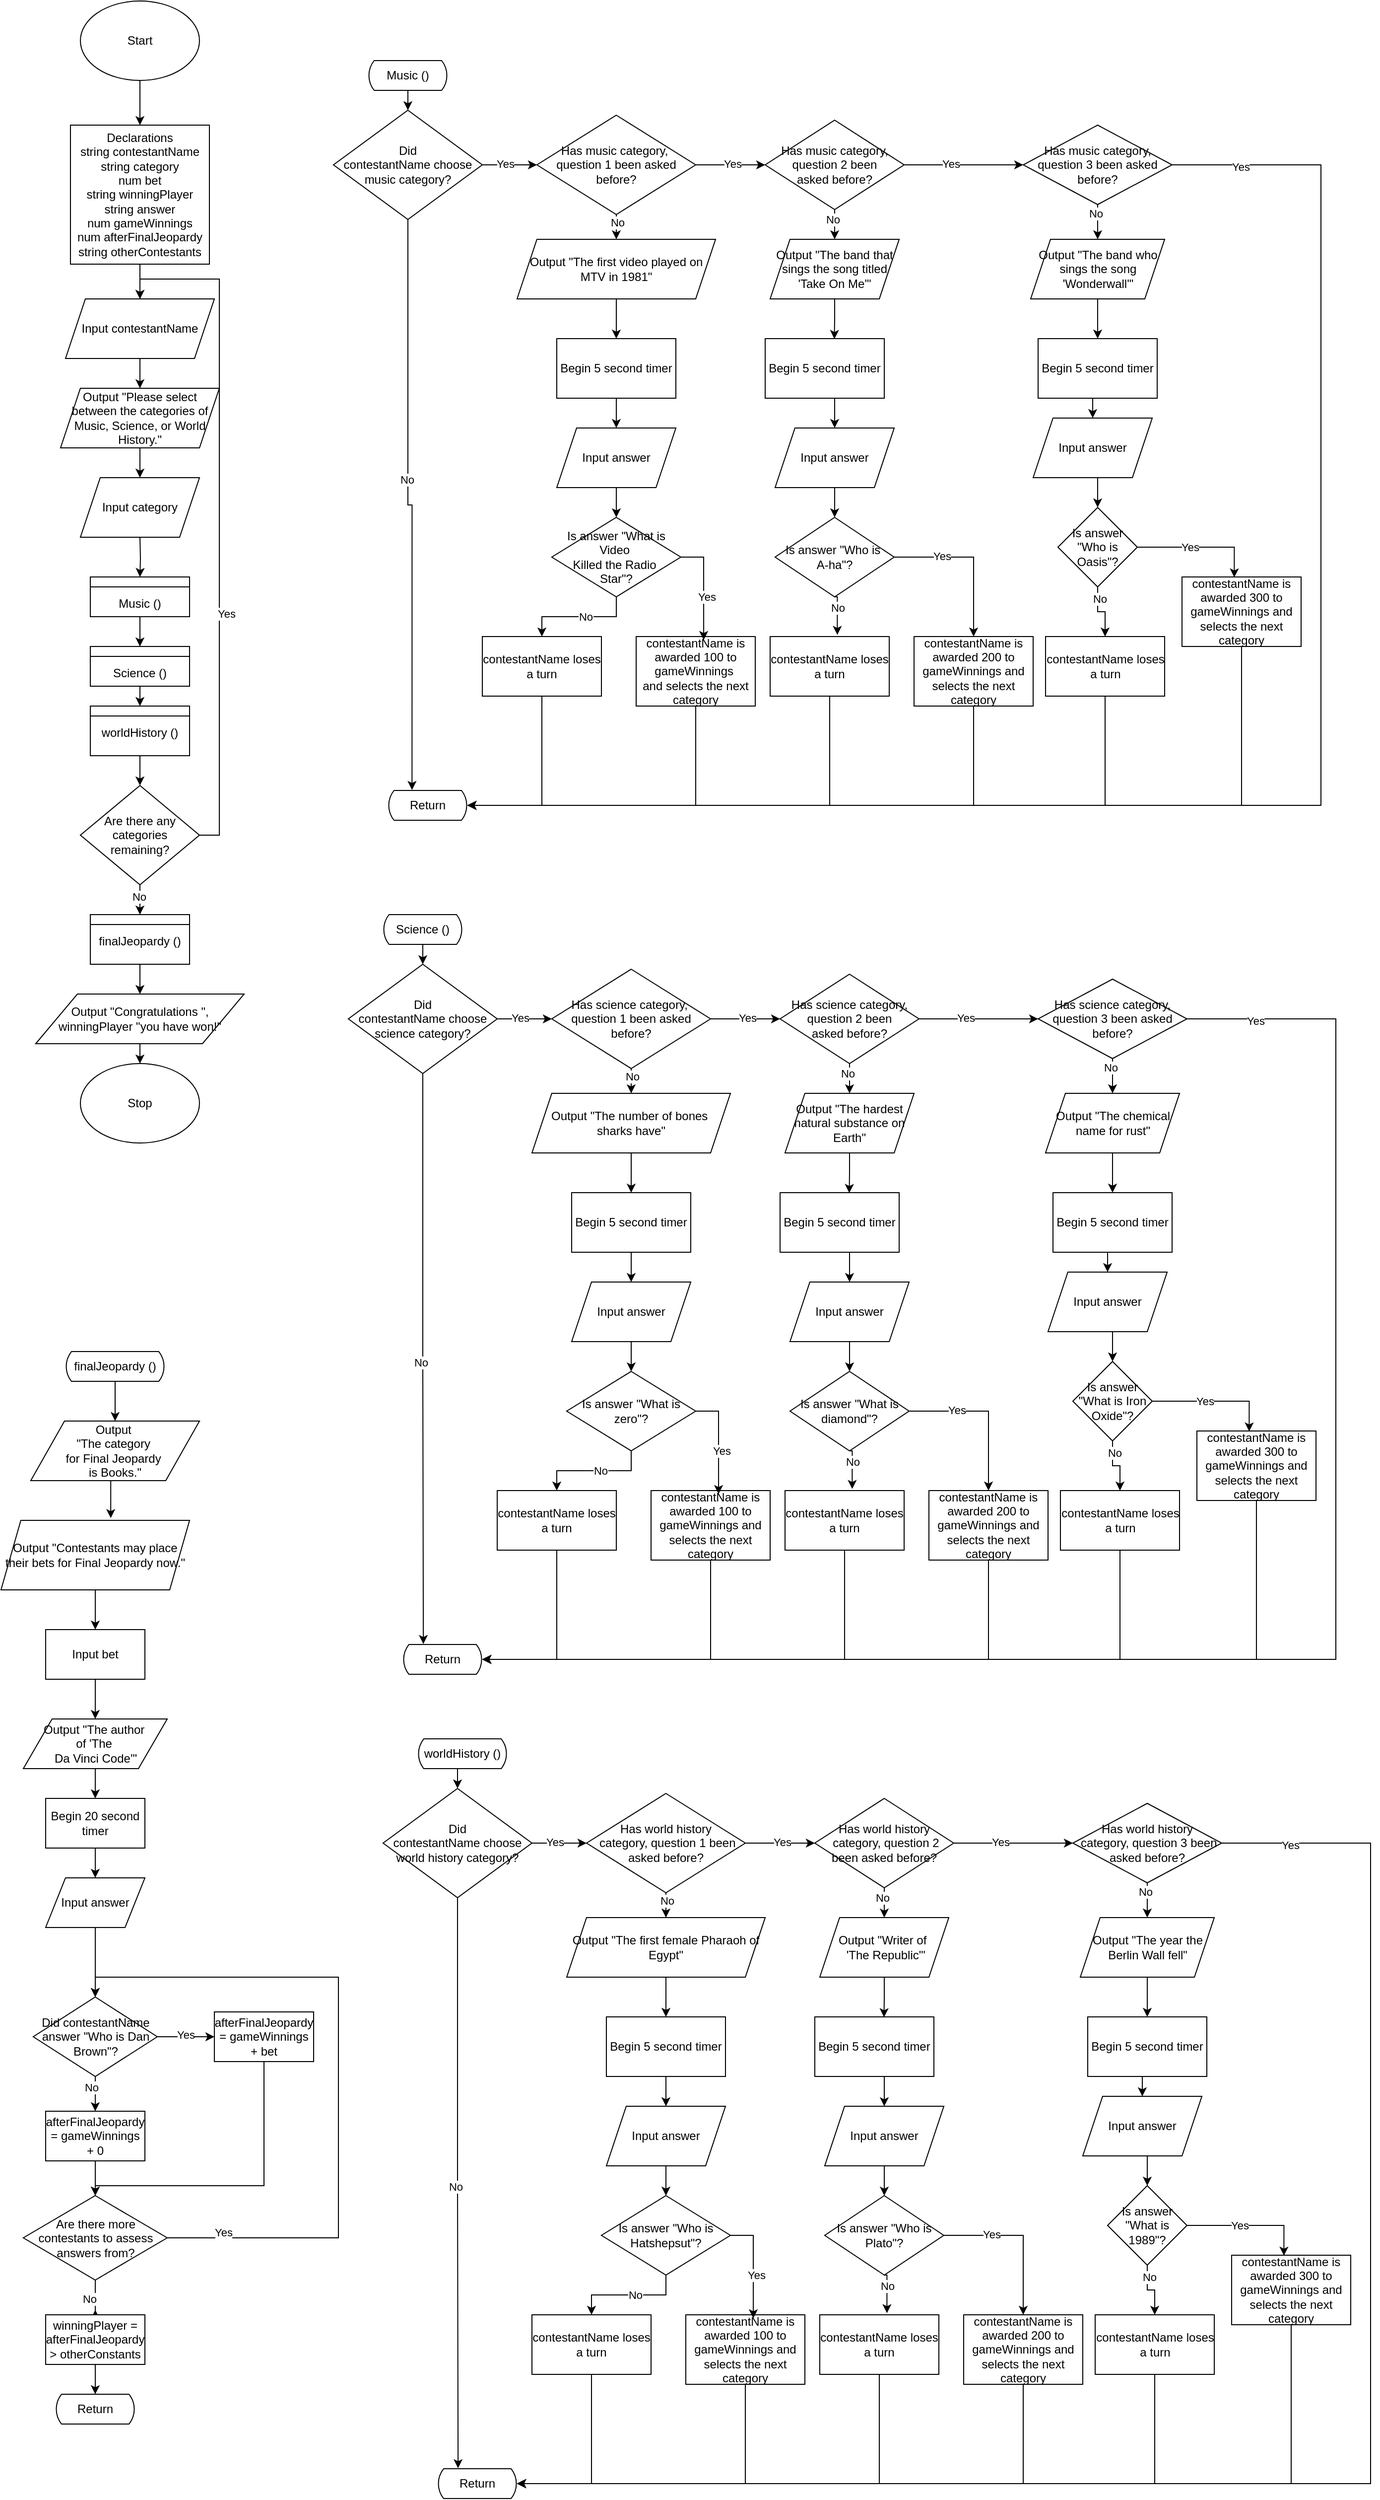 <mxfile version="24.7.16">
  <diagram name="Page-1" id="ErtS2UddehTpOI3MTQVF">
    <mxGraphModel dx="764" dy="2899" grid="1" gridSize="10" guides="1" tooltips="1" connect="0" arrows="1" fold="1" page="1" pageScale="1" pageWidth="850" pageHeight="1100" math="0" shadow="0">
      <root>
        <mxCell id="0" />
        <mxCell id="1" parent="0" />
        <mxCell id="xhsn_PsGptboTVmKEA8n-3" style="edgeStyle=orthogonalEdgeStyle;rounded=0;orthogonalLoop=1;jettySize=auto;html=1;exitX=0.5;exitY=1;exitDx=0;exitDy=0;" parent="1" source="xhsn_PsGptboTVmKEA8n-1" target="xhsn_PsGptboTVmKEA8n-2" edge="1">
          <mxGeometry relative="1" as="geometry" />
        </mxCell>
        <mxCell id="xhsn_PsGptboTVmKEA8n-1" value="Start" style="ellipse;whiteSpace=wrap;html=1;" parent="1" vertex="1">
          <mxGeometry x="180" y="-2180" width="120" height="80" as="geometry" />
        </mxCell>
        <mxCell id="xhsn_PsGptboTVmKEA8n-196" style="edgeStyle=orthogonalEdgeStyle;rounded=0;orthogonalLoop=1;jettySize=auto;html=1;exitX=0.5;exitY=1;exitDx=0;exitDy=0;entryX=0.5;entryY=0;entryDx=0;entryDy=0;" parent="1" source="xhsn_PsGptboTVmKEA8n-2" target="xhsn_PsGptboTVmKEA8n-35" edge="1">
          <mxGeometry relative="1" as="geometry" />
        </mxCell>
        <mxCell id="xhsn_PsGptboTVmKEA8n-2" value="Declarations&lt;div&gt;string contestantName&lt;/div&gt;&lt;div&gt;&lt;div&gt;string category&lt;/div&gt;&lt;/div&gt;&lt;div&gt;num bet&lt;/div&gt;&lt;div&gt;string winningPlayer&lt;/div&gt;&lt;div&gt;string answer&lt;/div&gt;&lt;div&gt;num gameWinnings&lt;/div&gt;&lt;div&gt;num afterFinalJeopardy&lt;/div&gt;&lt;div&gt;string otherContestants&lt;/div&gt;" style="whiteSpace=wrap;html=1;aspect=fixed;" parent="1" vertex="1">
          <mxGeometry x="170" y="-2055" width="140" height="140" as="geometry" />
        </mxCell>
        <mxCell id="xhsn_PsGptboTVmKEA8n-198" style="edgeStyle=orthogonalEdgeStyle;rounded=0;orthogonalLoop=1;jettySize=auto;html=1;exitX=0.5;exitY=1;exitDx=0;exitDy=0;entryX=0.5;entryY=0;entryDx=0;entryDy=0;" parent="1" source="xhsn_PsGptboTVmKEA8n-4" target="xhsn_PsGptboTVmKEA8n-7" edge="1">
          <mxGeometry relative="1" as="geometry" />
        </mxCell>
        <mxCell id="xhsn_PsGptboTVmKEA8n-4" value="Output &quot;Please select between the categories of Music, Science, or World History.&quot;" style="shape=parallelogram;perimeter=parallelogramPerimeter;whiteSpace=wrap;html=1;fixedSize=1;" parent="1" vertex="1">
          <mxGeometry x="160" y="-1790" width="160" height="60" as="geometry" />
        </mxCell>
        <mxCell id="xhsn_PsGptboTVmKEA8n-17" style="edgeStyle=orthogonalEdgeStyle;rounded=0;orthogonalLoop=1;jettySize=auto;html=1;exitX=0.5;exitY=1;exitDx=0;exitDy=0;entryX=0.5;entryY=0;entryDx=0;entryDy=0;" parent="1" target="xhsn_PsGptboTVmKEA8n-16" edge="1">
          <mxGeometry relative="1" as="geometry">
            <mxPoint x="240" y="-1640" as="sourcePoint" />
          </mxGeometry>
        </mxCell>
        <mxCell id="xhsn_PsGptboTVmKEA8n-7" value="Input category" style="shape=parallelogram;perimeter=parallelogramPerimeter;whiteSpace=wrap;html=1;fixedSize=1;" parent="1" vertex="1">
          <mxGeometry x="180" y="-1700" width="120" height="60" as="geometry" />
        </mxCell>
        <mxCell id="xhsn_PsGptboTVmKEA8n-20" style="edgeStyle=orthogonalEdgeStyle;rounded=0;orthogonalLoop=1;jettySize=auto;html=1;exitX=0.5;exitY=1;exitDx=0;exitDy=0;entryX=0.5;entryY=0;entryDx=0;entryDy=0;" parent="1" source="xhsn_PsGptboTVmKEA8n-16" target="xhsn_PsGptboTVmKEA8n-19" edge="1">
          <mxGeometry relative="1" as="geometry" />
        </mxCell>
        <mxCell id="xhsn_PsGptboTVmKEA8n-16" value="&#xa;&#xa;&#xa;Music ()" style="swimlane;fontStyle=0;childLayout=stackLayout;horizontal=1;startSize=10;fillColor=#ffffff;horizontalStack=0;resizeParent=1;resizeParentMax=0;resizeLast=0;collapsible=0;marginBottom=0;swimlaneFillColor=#ffffff;" parent="1" vertex="1">
          <mxGeometry x="190" y="-1600" width="100" height="40" as="geometry" />
        </mxCell>
        <mxCell id="xhsn_PsGptboTVmKEA8n-22" style="edgeStyle=orthogonalEdgeStyle;rounded=0;orthogonalLoop=1;jettySize=auto;html=1;exitX=0.5;exitY=1;exitDx=0;exitDy=0;entryX=0.5;entryY=0;entryDx=0;entryDy=0;" parent="1" source="xhsn_PsGptboTVmKEA8n-19" target="xhsn_PsGptboTVmKEA8n-21" edge="1">
          <mxGeometry relative="1" as="geometry" />
        </mxCell>
        <mxCell id="xhsn_PsGptboTVmKEA8n-19" value="&#xa;&#xa;&#xa;Science ()" style="swimlane;fontStyle=0;childLayout=stackLayout;horizontal=1;startSize=10;fillColor=#ffffff;horizontalStack=0;resizeParent=1;resizeParentMax=0;resizeLast=0;collapsible=0;marginBottom=0;swimlaneFillColor=#ffffff;" parent="1" vertex="1">
          <mxGeometry x="190" y="-1530" width="100" height="40" as="geometry" />
        </mxCell>
        <mxCell id="xhsn_PsGptboTVmKEA8n-43" style="edgeStyle=orthogonalEdgeStyle;rounded=0;orthogonalLoop=1;jettySize=auto;html=1;exitX=0.5;exitY=1;exitDx=0;exitDy=0;entryX=0.5;entryY=0;entryDx=0;entryDy=0;" parent="1" source="xhsn_PsGptboTVmKEA8n-21" target="xhsn_PsGptboTVmKEA8n-42" edge="1">
          <mxGeometry relative="1" as="geometry" />
        </mxCell>
        <mxCell id="xhsn_PsGptboTVmKEA8n-21" value="&#xa;&#xa;&#xa;worldHistory ()" style="swimlane;fontStyle=0;childLayout=stackLayout;horizontal=1;startSize=10;fillColor=#ffffff;horizontalStack=0;resizeParent=1;resizeParentMax=0;resizeLast=0;collapsible=0;marginBottom=0;swimlaneFillColor=#ffffff;" parent="1" vertex="1">
          <mxGeometry x="190" y="-1470" width="100" height="50" as="geometry" />
        </mxCell>
        <mxCell id="xhsn_PsGptboTVmKEA8n-277" style="edgeStyle=orthogonalEdgeStyle;rounded=0;orthogonalLoop=1;jettySize=auto;html=1;exitX=0.5;exitY=1;exitDx=0;exitDy=0;" parent="1" source="xhsn_PsGptboTVmKEA8n-25" target="xhsn_PsGptboTVmKEA8n-276" edge="1">
          <mxGeometry relative="1" as="geometry" />
        </mxCell>
        <mxCell id="xhsn_PsGptboTVmKEA8n-25" value="Output &quot;Contestants may place their bets for Final Jeopardy now.&quot;" style="shape=parallelogram;perimeter=parallelogramPerimeter;whiteSpace=wrap;html=1;fixedSize=1;" parent="1" vertex="1">
          <mxGeometry x="100" y="-650" width="190" height="70" as="geometry" />
        </mxCell>
        <mxCell id="xhsn_PsGptboTVmKEA8n-274" style="edgeStyle=orthogonalEdgeStyle;rounded=0;orthogonalLoop=1;jettySize=auto;html=1;exitX=0.5;exitY=1;exitDx=0;exitDy=0;entryX=0.5;entryY=0;entryDx=0;entryDy=0;" parent="1" source="xhsn_PsGptboTVmKEA8n-29" target="xhsn_PsGptboTVmKEA8n-31" edge="1">
          <mxGeometry relative="1" as="geometry" />
        </mxCell>
        <mxCell id="xhsn_PsGptboTVmKEA8n-29" value="&#xa;&#xa;&#xa;finalJeopardy ()" style="swimlane;fontStyle=0;childLayout=stackLayout;horizontal=1;startSize=10;fillColor=#ffffff;horizontalStack=0;resizeParent=1;resizeParentMax=0;resizeLast=0;collapsible=0;marginBottom=0;swimlaneFillColor=#ffffff;" parent="1" vertex="1">
          <mxGeometry x="190" y="-1260" width="100" height="50" as="geometry" />
        </mxCell>
        <mxCell id="xhsn_PsGptboTVmKEA8n-34" style="edgeStyle=orthogonalEdgeStyle;rounded=0;orthogonalLoop=1;jettySize=auto;html=1;exitX=0.5;exitY=1;exitDx=0;exitDy=0;entryX=0.5;entryY=0;entryDx=0;entryDy=0;" parent="1" target="xhsn_PsGptboTVmKEA8n-33" edge="1">
          <mxGeometry relative="1" as="geometry">
            <mxPoint x="240" y="-1130" as="sourcePoint" />
          </mxGeometry>
        </mxCell>
        <mxCell id="xhsn_PsGptboTVmKEA8n-31" value="Output &quot;Congratulations &quot;, winningPlayer &quot;you have won!&quot;" style="shape=parallelogram;perimeter=parallelogramPerimeter;whiteSpace=wrap;html=1;dashed=0;" parent="1" vertex="1">
          <mxGeometry x="135" y="-1180" width="210" height="50" as="geometry" />
        </mxCell>
        <mxCell id="xhsn_PsGptboTVmKEA8n-33" value="Stop" style="ellipse;whiteSpace=wrap;html=1;" parent="1" vertex="1">
          <mxGeometry x="180" y="-1110" width="120" height="80" as="geometry" />
        </mxCell>
        <mxCell id="xhsn_PsGptboTVmKEA8n-197" style="edgeStyle=orthogonalEdgeStyle;rounded=0;orthogonalLoop=1;jettySize=auto;html=1;exitX=0.5;exitY=1;exitDx=0;exitDy=0;entryX=0.5;entryY=0;entryDx=0;entryDy=0;" parent="1" source="xhsn_PsGptboTVmKEA8n-35" target="xhsn_PsGptboTVmKEA8n-4" edge="1">
          <mxGeometry relative="1" as="geometry" />
        </mxCell>
        <mxCell id="xhsn_PsGptboTVmKEA8n-35" value="Input contestantName" style="shape=parallelogram;perimeter=parallelogramPerimeter;whiteSpace=wrap;html=1;fixedSize=1;" parent="1" vertex="1">
          <mxGeometry x="165" y="-1880" width="150" height="60" as="geometry" />
        </mxCell>
        <mxCell id="xhsn_PsGptboTVmKEA8n-48" style="edgeStyle=orthogonalEdgeStyle;rounded=0;orthogonalLoop=1;jettySize=auto;html=1;exitX=0.5;exitY=1;exitDx=0;exitDy=0;entryX=0.5;entryY=0;entryDx=0;entryDy=0;" parent="1" target="xhsn_PsGptboTVmKEA8n-40" edge="1">
          <mxGeometry relative="1" as="geometry">
            <mxPoint x="510" y="-2090" as="sourcePoint" />
          </mxGeometry>
        </mxCell>
        <mxCell id="xhsn_PsGptboTVmKEA8n-50" style="edgeStyle=orthogonalEdgeStyle;rounded=0;orthogonalLoop=1;jettySize=auto;html=1;exitX=0.5;exitY=1;exitDx=0;exitDy=0;entryX=0.302;entryY=-0.017;entryDx=0;entryDy=0;entryPerimeter=0;" parent="1" source="xhsn_PsGptboTVmKEA8n-40" target="xhsn_PsGptboTVmKEA8n-195" edge="1">
          <mxGeometry relative="1" as="geometry">
            <mxPoint x="510" y="-1400.0" as="targetPoint" />
          </mxGeometry>
        </mxCell>
        <mxCell id="xhsn_PsGptboTVmKEA8n-52" value="No" style="edgeLabel;html=1;align=center;verticalAlign=middle;resizable=0;points=[];" parent="xhsn_PsGptboTVmKEA8n-50" vertex="1" connectable="0">
          <mxGeometry x="-0.096" y="-1" relative="1" as="geometry">
            <mxPoint as="offset" />
          </mxGeometry>
        </mxCell>
        <mxCell id="xhsn_PsGptboTVmKEA8n-62" style="edgeStyle=orthogonalEdgeStyle;rounded=0;orthogonalLoop=1;jettySize=auto;html=1;exitX=1;exitY=0.5;exitDx=0;exitDy=0;entryX=0;entryY=0.5;entryDx=0;entryDy=0;" parent="1" source="xhsn_PsGptboTVmKEA8n-40" target="xhsn_PsGptboTVmKEA8n-60" edge="1">
          <mxGeometry relative="1" as="geometry" />
        </mxCell>
        <mxCell id="xhsn_PsGptboTVmKEA8n-63" value="Yes" style="edgeLabel;html=1;align=center;verticalAlign=middle;resizable=0;points=[];" parent="xhsn_PsGptboTVmKEA8n-62" vertex="1" connectable="0">
          <mxGeometry x="-0.188" y="1" relative="1" as="geometry">
            <mxPoint as="offset" />
          </mxGeometry>
        </mxCell>
        <mxCell id="xhsn_PsGptboTVmKEA8n-40" value="Did contestantName&amp;nbsp;choose music category?" style="rhombus;whiteSpace=wrap;html=1;" parent="1" vertex="1">
          <mxGeometry x="435" y="-2070" width="150" height="110" as="geometry" />
        </mxCell>
        <mxCell id="xhsn_PsGptboTVmKEA8n-44" style="edgeStyle=orthogonalEdgeStyle;rounded=0;orthogonalLoop=1;jettySize=auto;html=1;exitX=0.5;exitY=1;exitDx=0;exitDy=0;entryX=0.5;entryY=0;entryDx=0;entryDy=0;" parent="1" source="xhsn_PsGptboTVmKEA8n-42" edge="1">
          <mxGeometry relative="1" as="geometry">
            <mxPoint x="240" y="-1260" as="targetPoint" />
          </mxGeometry>
        </mxCell>
        <mxCell id="xhsn_PsGptboTVmKEA8n-45" value="No" style="edgeLabel;html=1;align=center;verticalAlign=middle;resizable=0;points=[];" parent="xhsn_PsGptboTVmKEA8n-44" vertex="1" connectable="0">
          <mxGeometry x="-0.244" y="-1" relative="1" as="geometry">
            <mxPoint as="offset" />
          </mxGeometry>
        </mxCell>
        <mxCell id="xhsn_PsGptboTVmKEA8n-199" style="edgeStyle=orthogonalEdgeStyle;rounded=0;orthogonalLoop=1;jettySize=auto;html=1;exitX=1;exitY=0.5;exitDx=0;exitDy=0;entryX=0.5;entryY=0;entryDx=0;entryDy=0;" parent="1" source="xhsn_PsGptboTVmKEA8n-42" target="xhsn_PsGptboTVmKEA8n-35" edge="1">
          <mxGeometry relative="1" as="geometry" />
        </mxCell>
        <mxCell id="xhsn_PsGptboTVmKEA8n-200" value="Yes" style="edgeLabel;html=1;align=center;verticalAlign=middle;resizable=0;points=[];" parent="xhsn_PsGptboTVmKEA8n-199" vertex="1" connectable="0">
          <mxGeometry x="-0.285" y="-7" relative="1" as="geometry">
            <mxPoint as="offset" />
          </mxGeometry>
        </mxCell>
        <mxCell id="xhsn_PsGptboTVmKEA8n-42" value="Are there any categories remaining?" style="rhombus;whiteSpace=wrap;html=1;" parent="1" vertex="1">
          <mxGeometry x="180" y="-1390" width="120" height="100" as="geometry" />
        </mxCell>
        <mxCell id="xhsn_PsGptboTVmKEA8n-59" style="edgeStyle=orthogonalEdgeStyle;rounded=0;orthogonalLoop=1;jettySize=auto;html=1;exitX=0.5;exitY=1;exitDx=0;exitDy=0;entryX=0.5;entryY=0;entryDx=0;entryDy=0;" parent="1" source="xhsn_PsGptboTVmKEA8n-53" target="xhsn_PsGptboTVmKEA8n-55" edge="1">
          <mxGeometry relative="1" as="geometry" />
        </mxCell>
        <mxCell id="xhsn_PsGptboTVmKEA8n-53" value="Output &quot;The first video played on MTV in 1981&quot;" style="shape=parallelogram;perimeter=parallelogramPerimeter;whiteSpace=wrap;html=1;fixedSize=1;" parent="1" vertex="1">
          <mxGeometry x="620" y="-1940" width="200" height="60" as="geometry" />
        </mxCell>
        <mxCell id="xhsn_PsGptboTVmKEA8n-58" style="edgeStyle=orthogonalEdgeStyle;rounded=0;orthogonalLoop=1;jettySize=auto;html=1;exitX=0.5;exitY=1;exitDx=0;exitDy=0;entryX=0.5;entryY=0;entryDx=0;entryDy=0;" parent="1" source="xhsn_PsGptboTVmKEA8n-55" target="xhsn_PsGptboTVmKEA8n-57" edge="1">
          <mxGeometry relative="1" as="geometry" />
        </mxCell>
        <mxCell id="xhsn_PsGptboTVmKEA8n-55" value="Begin 5 second timer" style="rounded=0;whiteSpace=wrap;html=1;" parent="1" vertex="1">
          <mxGeometry x="660" y="-1840" width="120" height="60" as="geometry" />
        </mxCell>
        <mxCell id="xhsn_PsGptboTVmKEA8n-66" style="edgeStyle=orthogonalEdgeStyle;rounded=0;orthogonalLoop=1;jettySize=auto;html=1;exitX=0.5;exitY=1;exitDx=0;exitDy=0;entryX=0.5;entryY=0;entryDx=0;entryDy=0;" parent="1" source="xhsn_PsGptboTVmKEA8n-57" target="xhsn_PsGptboTVmKEA8n-65" edge="1">
          <mxGeometry relative="1" as="geometry" />
        </mxCell>
        <mxCell id="xhsn_PsGptboTVmKEA8n-57" value="Input answer" style="shape=parallelogram;perimeter=parallelogramPerimeter;whiteSpace=wrap;html=1;fixedSize=1;" parent="1" vertex="1">
          <mxGeometry x="660" y="-1750" width="120" height="60" as="geometry" />
        </mxCell>
        <mxCell id="xhsn_PsGptboTVmKEA8n-61" style="edgeStyle=orthogonalEdgeStyle;rounded=0;orthogonalLoop=1;jettySize=auto;html=1;exitX=0.5;exitY=1;exitDx=0;exitDy=0;entryX=0.5;entryY=0;entryDx=0;entryDy=0;" parent="1" source="xhsn_PsGptboTVmKEA8n-60" target="xhsn_PsGptboTVmKEA8n-53" edge="1">
          <mxGeometry relative="1" as="geometry" />
        </mxCell>
        <mxCell id="xhsn_PsGptboTVmKEA8n-64" value="No" style="edgeLabel;html=1;align=center;verticalAlign=middle;resizable=0;points=[];" parent="xhsn_PsGptboTVmKEA8n-61" vertex="1" connectable="0">
          <mxGeometry x="-0.413" y="1" relative="1" as="geometry">
            <mxPoint as="offset" />
          </mxGeometry>
        </mxCell>
        <mxCell id="xhsn_PsGptboTVmKEA8n-76" style="edgeStyle=orthogonalEdgeStyle;rounded=0;orthogonalLoop=1;jettySize=auto;html=1;exitX=1;exitY=0.5;exitDx=0;exitDy=0;entryX=0;entryY=0.5;entryDx=0;entryDy=0;" parent="1" source="xhsn_PsGptboTVmKEA8n-60" target="xhsn_PsGptboTVmKEA8n-75" edge="1">
          <mxGeometry relative="1" as="geometry" />
        </mxCell>
        <mxCell id="xhsn_PsGptboTVmKEA8n-77" value="Yes" style="edgeLabel;html=1;align=center;verticalAlign=middle;resizable=0;points=[];" parent="xhsn_PsGptboTVmKEA8n-76" vertex="1" connectable="0">
          <mxGeometry x="0.048" y="1" relative="1" as="geometry">
            <mxPoint as="offset" />
          </mxGeometry>
        </mxCell>
        <mxCell id="xhsn_PsGptboTVmKEA8n-60" value="Has music category,&amp;nbsp;&lt;div&gt;question 1 been asked before?&lt;/div&gt;" style="rhombus;whiteSpace=wrap;html=1;" parent="1" vertex="1">
          <mxGeometry x="640" y="-2065" width="160" height="100" as="geometry" />
        </mxCell>
        <mxCell id="xhsn_PsGptboTVmKEA8n-69" style="edgeStyle=orthogonalEdgeStyle;rounded=0;orthogonalLoop=1;jettySize=auto;html=1;exitX=0.5;exitY=1;exitDx=0;exitDy=0;" parent="1" source="xhsn_PsGptboTVmKEA8n-65" target="xhsn_PsGptboTVmKEA8n-68" edge="1">
          <mxGeometry relative="1" as="geometry" />
        </mxCell>
        <mxCell id="xhsn_PsGptboTVmKEA8n-72" value="No" style="edgeLabel;html=1;align=center;verticalAlign=middle;resizable=0;points=[];" parent="xhsn_PsGptboTVmKEA8n-69" vertex="1" connectable="0">
          <mxGeometry x="-0.101" relative="1" as="geometry">
            <mxPoint as="offset" />
          </mxGeometry>
        </mxCell>
        <mxCell id="xhsn_PsGptboTVmKEA8n-65" value="Is answer &quot;What is Video&amp;nbsp;&lt;div&gt;Killed the Radio&amp;nbsp;&lt;/div&gt;&lt;div&gt;Star&quot;?&lt;/div&gt;" style="rhombus;whiteSpace=wrap;html=1;" parent="1" vertex="1">
          <mxGeometry x="655" y="-1660" width="130" height="80" as="geometry" />
        </mxCell>
        <mxCell id="xhsn_PsGptboTVmKEA8n-74" style="edgeStyle=orthogonalEdgeStyle;rounded=0;orthogonalLoop=1;jettySize=auto;html=1;exitX=0.5;exitY=1;exitDx=0;exitDy=0;entryX=1;entryY=0.5;entryDx=0;entryDy=0;" parent="1" source="xhsn_PsGptboTVmKEA8n-67" edge="1">
          <mxGeometry relative="1" as="geometry">
            <mxPoint x="570" y="-1370.0" as="targetPoint" />
            <Array as="points">
              <mxPoint x="800" y="-1370" />
            </Array>
          </mxGeometry>
        </mxCell>
        <mxCell id="xhsn_PsGptboTVmKEA8n-67" value="contestantName is awarded 100 to gameWinnings&amp;nbsp;&lt;div&gt;and selects the next category&lt;/div&gt;" style="rounded=0;whiteSpace=wrap;html=1;" parent="1" vertex="1">
          <mxGeometry x="740" y="-1540" width="120" height="70" as="geometry" />
        </mxCell>
        <mxCell id="xhsn_PsGptboTVmKEA8n-73" style="edgeStyle=orthogonalEdgeStyle;rounded=0;orthogonalLoop=1;jettySize=auto;html=1;exitX=0.5;exitY=1;exitDx=0;exitDy=0;entryX=1;entryY=0.5;entryDx=0;entryDy=0;" parent="1" source="xhsn_PsGptboTVmKEA8n-68" edge="1">
          <mxGeometry relative="1" as="geometry">
            <mxPoint x="570" y="-1370.0" as="targetPoint" />
            <Array as="points">
              <mxPoint x="645" y="-1370" />
            </Array>
          </mxGeometry>
        </mxCell>
        <mxCell id="xhsn_PsGptboTVmKEA8n-68" value="contestantName&amp;nbsp;loses a turn" style="rounded=0;whiteSpace=wrap;html=1;" parent="1" vertex="1">
          <mxGeometry x="585" y="-1540" width="120" height="60" as="geometry" />
        </mxCell>
        <mxCell id="xhsn_PsGptboTVmKEA8n-70" style="edgeStyle=orthogonalEdgeStyle;rounded=0;orthogonalLoop=1;jettySize=auto;html=1;exitX=1;exitY=0.5;exitDx=0;exitDy=0;entryX=0.567;entryY=0.05;entryDx=0;entryDy=0;entryPerimeter=0;" parent="1" source="xhsn_PsGptboTVmKEA8n-65" target="xhsn_PsGptboTVmKEA8n-67" edge="1">
          <mxGeometry relative="1" as="geometry" />
        </mxCell>
        <mxCell id="xhsn_PsGptboTVmKEA8n-71" value="Yes" style="edgeLabel;html=1;align=center;verticalAlign=middle;resizable=0;points=[];" parent="xhsn_PsGptboTVmKEA8n-70" vertex="1" connectable="0">
          <mxGeometry x="0.176" y="3" relative="1" as="geometry">
            <mxPoint as="offset" />
          </mxGeometry>
        </mxCell>
        <mxCell id="xhsn_PsGptboTVmKEA8n-79" style="edgeStyle=orthogonalEdgeStyle;rounded=0;orthogonalLoop=1;jettySize=auto;html=1;exitX=0.5;exitY=1;exitDx=0;exitDy=0;entryX=0.5;entryY=0;entryDx=0;entryDy=0;" parent="1" source="xhsn_PsGptboTVmKEA8n-75" target="xhsn_PsGptboTVmKEA8n-78" edge="1">
          <mxGeometry relative="1" as="geometry" />
        </mxCell>
        <mxCell id="xhsn_PsGptboTVmKEA8n-97" value="No" style="edgeLabel;html=1;align=center;verticalAlign=middle;resizable=0;points=[];" parent="xhsn_PsGptboTVmKEA8n-79" vertex="1" connectable="0">
          <mxGeometry x="-0.333" y="-2" relative="1" as="geometry">
            <mxPoint as="offset" />
          </mxGeometry>
        </mxCell>
        <mxCell id="xhsn_PsGptboTVmKEA8n-98" style="edgeStyle=orthogonalEdgeStyle;rounded=0;orthogonalLoop=1;jettySize=auto;html=1;exitX=1;exitY=0.5;exitDx=0;exitDy=0;" parent="1" source="xhsn_PsGptboTVmKEA8n-75" target="xhsn_PsGptboTVmKEA8n-96" edge="1">
          <mxGeometry relative="1" as="geometry" />
        </mxCell>
        <mxCell id="xhsn_PsGptboTVmKEA8n-99" value="Yes" style="edgeLabel;html=1;align=center;verticalAlign=middle;resizable=0;points=[];" parent="xhsn_PsGptboTVmKEA8n-98" vertex="1" connectable="0">
          <mxGeometry x="-0.228" y="1" relative="1" as="geometry">
            <mxPoint as="offset" />
          </mxGeometry>
        </mxCell>
        <mxCell id="xhsn_PsGptboTVmKEA8n-75" value="Has music category,&lt;div&gt;question 2 been&lt;/div&gt;&lt;div&gt;asked before?&lt;/div&gt;" style="rhombus;whiteSpace=wrap;html=1;" parent="1" vertex="1">
          <mxGeometry x="870" y="-2060" width="140" height="90" as="geometry" />
        </mxCell>
        <mxCell id="xhsn_PsGptboTVmKEA8n-78" value="Output &quot;The band that sings the song titled &#39;Take On Me&#39;&quot;" style="shape=parallelogram;perimeter=parallelogramPerimeter;whiteSpace=wrap;html=1;fixedSize=1;" parent="1" vertex="1">
          <mxGeometry x="875" y="-1940" width="130" height="60" as="geometry" />
        </mxCell>
        <mxCell id="xhsn_PsGptboTVmKEA8n-84" style="edgeStyle=orthogonalEdgeStyle;rounded=0;orthogonalLoop=1;jettySize=auto;html=1;exitX=0.5;exitY=1;exitDx=0;exitDy=0;entryX=0.5;entryY=0;entryDx=0;entryDy=0;" parent="1" source="xhsn_PsGptboTVmKEA8n-80" target="xhsn_PsGptboTVmKEA8n-83" edge="1">
          <mxGeometry relative="1" as="geometry" />
        </mxCell>
        <mxCell id="xhsn_PsGptboTVmKEA8n-80" value="Begin 5 second timer" style="rounded=0;whiteSpace=wrap;html=1;" parent="1" vertex="1">
          <mxGeometry x="870" y="-1840" width="120" height="60" as="geometry" />
        </mxCell>
        <mxCell id="xhsn_PsGptboTVmKEA8n-82" style="edgeStyle=orthogonalEdgeStyle;rounded=0;orthogonalLoop=1;jettySize=auto;html=1;exitX=0.5;exitY=1;exitDx=0;exitDy=0;entryX=0.581;entryY=0.006;entryDx=0;entryDy=0;entryPerimeter=0;" parent="1" source="xhsn_PsGptboTVmKEA8n-78" target="xhsn_PsGptboTVmKEA8n-80" edge="1">
          <mxGeometry relative="1" as="geometry" />
        </mxCell>
        <mxCell id="xhsn_PsGptboTVmKEA8n-90" style="edgeStyle=orthogonalEdgeStyle;rounded=0;orthogonalLoop=1;jettySize=auto;html=1;exitX=0.5;exitY=1;exitDx=0;exitDy=0;entryX=0.5;entryY=0;entryDx=0;entryDy=0;" parent="1" source="xhsn_PsGptboTVmKEA8n-83" target="xhsn_PsGptboTVmKEA8n-85" edge="1">
          <mxGeometry relative="1" as="geometry" />
        </mxCell>
        <mxCell id="xhsn_PsGptboTVmKEA8n-83" value="Input answer" style="shape=parallelogram;perimeter=parallelogramPerimeter;whiteSpace=wrap;html=1;fixedSize=1;" parent="1" vertex="1">
          <mxGeometry x="880" y="-1750" width="120" height="60" as="geometry" />
        </mxCell>
        <mxCell id="xhsn_PsGptboTVmKEA8n-89" style="edgeStyle=orthogonalEdgeStyle;rounded=0;orthogonalLoop=1;jettySize=auto;html=1;exitX=1;exitY=0.5;exitDx=0;exitDy=0;entryX=0.5;entryY=0;entryDx=0;entryDy=0;" parent="1" source="xhsn_PsGptboTVmKEA8n-85" target="xhsn_PsGptboTVmKEA8n-87" edge="1">
          <mxGeometry relative="1" as="geometry" />
        </mxCell>
        <mxCell id="xhsn_PsGptboTVmKEA8n-93" value="Yes" style="edgeLabel;html=1;align=center;verticalAlign=middle;resizable=0;points=[];" parent="xhsn_PsGptboTVmKEA8n-89" vertex="1" connectable="0">
          <mxGeometry x="-0.4" y="1" relative="1" as="geometry">
            <mxPoint as="offset" />
          </mxGeometry>
        </mxCell>
        <mxCell id="xhsn_PsGptboTVmKEA8n-85" value="Is answer &quot;Who is&amp;nbsp;&lt;div&gt;A-ha&quot;?&lt;/div&gt;" style="rhombus;whiteSpace=wrap;html=1;" parent="1" vertex="1">
          <mxGeometry x="880" y="-1660" width="120" height="80" as="geometry" />
        </mxCell>
        <mxCell id="xhsn_PsGptboTVmKEA8n-94" style="edgeStyle=orthogonalEdgeStyle;rounded=0;orthogonalLoop=1;jettySize=auto;html=1;exitX=0.5;exitY=1;exitDx=0;exitDy=0;entryX=1;entryY=0.5;entryDx=0;entryDy=0;" parent="1" source="xhsn_PsGptboTVmKEA8n-86" edge="1">
          <mxGeometry relative="1" as="geometry">
            <mxPoint x="570" y="-1370.0" as="targetPoint" />
            <Array as="points">
              <mxPoint x="935" y="-1370" />
            </Array>
          </mxGeometry>
        </mxCell>
        <mxCell id="xhsn_PsGptboTVmKEA8n-86" value="contestantName&amp;nbsp;loses a turn" style="rounded=0;whiteSpace=wrap;html=1;" parent="1" vertex="1">
          <mxGeometry x="875" y="-1540" width="120" height="60" as="geometry" />
        </mxCell>
        <mxCell id="xhsn_PsGptboTVmKEA8n-95" style="edgeStyle=orthogonalEdgeStyle;rounded=0;orthogonalLoop=1;jettySize=auto;html=1;exitX=0.5;exitY=1;exitDx=0;exitDy=0;entryX=1;entryY=0.5;entryDx=0;entryDy=0;" parent="1" source="xhsn_PsGptboTVmKEA8n-87" edge="1">
          <mxGeometry relative="1" as="geometry">
            <mxPoint x="570" y="-1370.0" as="targetPoint" />
            <Array as="points">
              <mxPoint x="1080" y="-1370" />
            </Array>
          </mxGeometry>
        </mxCell>
        <mxCell id="xhsn_PsGptboTVmKEA8n-87" value="contestantName&amp;nbsp;is awarded 200 to gameWinnings&amp;nbsp;and selects the next category" style="rounded=0;whiteSpace=wrap;html=1;" parent="1" vertex="1">
          <mxGeometry x="1020" y="-1540" width="120" height="70" as="geometry" />
        </mxCell>
        <mxCell id="xhsn_PsGptboTVmKEA8n-88" style="edgeStyle=orthogonalEdgeStyle;rounded=0;orthogonalLoop=1;jettySize=auto;html=1;exitX=0.5;exitY=1;exitDx=0;exitDy=0;entryX=0.564;entryY=-0.028;entryDx=0;entryDy=0;entryPerimeter=0;" parent="1" source="xhsn_PsGptboTVmKEA8n-85" target="xhsn_PsGptboTVmKEA8n-86" edge="1">
          <mxGeometry relative="1" as="geometry" />
        </mxCell>
        <mxCell id="xhsn_PsGptboTVmKEA8n-91" value="No" style="edgeLabel;html=1;align=center;verticalAlign=middle;resizable=0;points=[];" parent="xhsn_PsGptboTVmKEA8n-88" vertex="1" connectable="0">
          <mxGeometry x="-0.332" relative="1" as="geometry">
            <mxPoint as="offset" />
          </mxGeometry>
        </mxCell>
        <mxCell id="xhsn_PsGptboTVmKEA8n-101" style="edgeStyle=orthogonalEdgeStyle;rounded=0;orthogonalLoop=1;jettySize=auto;html=1;exitX=0.5;exitY=1;exitDx=0;exitDy=0;entryX=0.5;entryY=0;entryDx=0;entryDy=0;" parent="1" source="xhsn_PsGptboTVmKEA8n-96" target="xhsn_PsGptboTVmKEA8n-100" edge="1">
          <mxGeometry relative="1" as="geometry" />
        </mxCell>
        <mxCell id="xhsn_PsGptboTVmKEA8n-102" value="No" style="edgeLabel;html=1;align=center;verticalAlign=middle;resizable=0;points=[];" parent="xhsn_PsGptboTVmKEA8n-101" vertex="1" connectable="0">
          <mxGeometry x="-0.486" y="-2" relative="1" as="geometry">
            <mxPoint as="offset" />
          </mxGeometry>
        </mxCell>
        <mxCell id="xhsn_PsGptboTVmKEA8n-104" style="edgeStyle=orthogonalEdgeStyle;rounded=0;orthogonalLoop=1;jettySize=auto;html=1;exitX=1;exitY=0.5;exitDx=0;exitDy=0;entryX=1;entryY=0.5;entryDx=0;entryDy=0;" parent="1" source="xhsn_PsGptboTVmKEA8n-96" edge="1">
          <mxGeometry relative="1" as="geometry">
            <mxPoint x="570" y="-1370.0" as="targetPoint" />
            <Array as="points">
              <mxPoint x="1430" y="-2015" />
              <mxPoint x="1430" y="-1370" />
            </Array>
          </mxGeometry>
        </mxCell>
        <mxCell id="xhsn_PsGptboTVmKEA8n-119" value="Yes" style="edgeLabel;html=1;align=center;verticalAlign=middle;resizable=0;points=[];" parent="xhsn_PsGptboTVmKEA8n-104" vertex="1" connectable="0">
          <mxGeometry x="-0.916" y="-2" relative="1" as="geometry">
            <mxPoint x="-1" as="offset" />
          </mxGeometry>
        </mxCell>
        <mxCell id="xhsn_PsGptboTVmKEA8n-96" value="Has music category, question 3 been asked before?" style="rhombus;whiteSpace=wrap;html=1;" parent="1" vertex="1">
          <mxGeometry x="1130" y="-2055" width="150" height="80" as="geometry" />
        </mxCell>
        <mxCell id="xhsn_PsGptboTVmKEA8n-108" style="edgeStyle=orthogonalEdgeStyle;rounded=0;orthogonalLoop=1;jettySize=auto;html=1;exitX=0.5;exitY=1;exitDx=0;exitDy=0;" parent="1" source="xhsn_PsGptboTVmKEA8n-100" target="xhsn_PsGptboTVmKEA8n-105" edge="1">
          <mxGeometry relative="1" as="geometry" />
        </mxCell>
        <mxCell id="xhsn_PsGptboTVmKEA8n-100" value="Output &quot;The band who sings the song &#39;Wonderwall&#39;&quot;" style="shape=parallelogram;perimeter=parallelogramPerimeter;whiteSpace=wrap;html=1;fixedSize=1;" parent="1" vertex="1">
          <mxGeometry x="1137.5" y="-1940" width="135" height="60" as="geometry" />
        </mxCell>
        <mxCell id="xhsn_PsGptboTVmKEA8n-109" style="edgeStyle=orthogonalEdgeStyle;rounded=0;orthogonalLoop=1;jettySize=auto;html=1;exitX=0.5;exitY=1;exitDx=0;exitDy=0;entryX=0.5;entryY=0;entryDx=0;entryDy=0;" parent="1" source="xhsn_PsGptboTVmKEA8n-105" target="xhsn_PsGptboTVmKEA8n-106" edge="1">
          <mxGeometry relative="1" as="geometry" />
        </mxCell>
        <mxCell id="xhsn_PsGptboTVmKEA8n-105" value="Begin 5 second timer" style="rounded=0;whiteSpace=wrap;html=1;" parent="1" vertex="1">
          <mxGeometry x="1145" y="-1840" width="120" height="60" as="geometry" />
        </mxCell>
        <mxCell id="xhsn_PsGptboTVmKEA8n-110" style="edgeStyle=orthogonalEdgeStyle;rounded=0;orthogonalLoop=1;jettySize=auto;html=1;exitX=0.5;exitY=1;exitDx=0;exitDy=0;entryX=0.5;entryY=0;entryDx=0;entryDy=0;" parent="1" source="xhsn_PsGptboTVmKEA8n-106" target="xhsn_PsGptboTVmKEA8n-107" edge="1">
          <mxGeometry relative="1" as="geometry" />
        </mxCell>
        <mxCell id="xhsn_PsGptboTVmKEA8n-106" value="Input answer" style="shape=parallelogram;perimeter=parallelogramPerimeter;whiteSpace=wrap;html=1;fixedSize=1;" parent="1" vertex="1">
          <mxGeometry x="1140" y="-1760" width="120" height="60" as="geometry" />
        </mxCell>
        <mxCell id="xhsn_PsGptboTVmKEA8n-114" style="edgeStyle=orthogonalEdgeStyle;rounded=0;orthogonalLoop=1;jettySize=auto;html=1;exitX=0.5;exitY=1;exitDx=0;exitDy=0;entryX=0.5;entryY=0;entryDx=0;entryDy=0;" parent="1" source="xhsn_PsGptboTVmKEA8n-107" target="xhsn_PsGptboTVmKEA8n-111" edge="1">
          <mxGeometry relative="1" as="geometry" />
        </mxCell>
        <mxCell id="xhsn_PsGptboTVmKEA8n-120" value="No" style="edgeLabel;html=1;align=center;verticalAlign=middle;resizable=0;points=[];" parent="xhsn_PsGptboTVmKEA8n-114" vertex="1" connectable="0">
          <mxGeometry x="-0.596" y="2" relative="1" as="geometry">
            <mxPoint as="offset" />
          </mxGeometry>
        </mxCell>
        <mxCell id="xhsn_PsGptboTVmKEA8n-107" value="Is answer &quot;Who is Oasis&quot;?" style="rhombus;whiteSpace=wrap;html=1;" parent="1" vertex="1">
          <mxGeometry x="1165" y="-1670" width="80" height="80" as="geometry" />
        </mxCell>
        <mxCell id="xhsn_PsGptboTVmKEA8n-116" style="edgeStyle=orthogonalEdgeStyle;rounded=0;orthogonalLoop=1;jettySize=auto;html=1;exitX=0.5;exitY=1;exitDx=0;exitDy=0;entryX=1;entryY=0.5;entryDx=0;entryDy=0;" parent="1" source="xhsn_PsGptboTVmKEA8n-111" edge="1">
          <mxGeometry relative="1" as="geometry">
            <mxPoint x="570" y="-1370.0" as="targetPoint" />
            <Array as="points">
              <mxPoint x="1213" y="-1370" />
            </Array>
          </mxGeometry>
        </mxCell>
        <mxCell id="xhsn_PsGptboTVmKEA8n-111" value="contestantName&amp;nbsp;loses a turn" style="rounded=0;whiteSpace=wrap;html=1;" parent="1" vertex="1">
          <mxGeometry x="1152.5" y="-1540" width="120" height="60" as="geometry" />
        </mxCell>
        <mxCell id="xhsn_PsGptboTVmKEA8n-117" style="edgeStyle=orthogonalEdgeStyle;rounded=0;orthogonalLoop=1;jettySize=auto;html=1;exitX=0.5;exitY=1;exitDx=0;exitDy=0;entryX=1;entryY=0.5;entryDx=0;entryDy=0;" parent="1" source="xhsn_PsGptboTVmKEA8n-113" edge="1">
          <mxGeometry relative="1" as="geometry">
            <mxPoint x="570" y="-1370.0" as="targetPoint" />
            <Array as="points">
              <mxPoint x="1350" y="-1370" />
            </Array>
          </mxGeometry>
        </mxCell>
        <mxCell id="xhsn_PsGptboTVmKEA8n-113" value="contestantName&amp;nbsp;is awarded 300 to gameWinnings&amp;nbsp;and selects the next category" style="rounded=0;whiteSpace=wrap;html=1;" parent="1" vertex="1">
          <mxGeometry x="1290" y="-1600" width="120" height="70" as="geometry" />
        </mxCell>
        <mxCell id="xhsn_PsGptboTVmKEA8n-115" style="edgeStyle=orthogonalEdgeStyle;rounded=0;orthogonalLoop=1;jettySize=auto;html=1;exitX=1;exitY=0.5;exitDx=0;exitDy=0;entryX=0.439;entryY=0.006;entryDx=0;entryDy=0;entryPerimeter=0;" parent="1" source="xhsn_PsGptboTVmKEA8n-107" target="xhsn_PsGptboTVmKEA8n-113" edge="1">
          <mxGeometry relative="1" as="geometry" />
        </mxCell>
        <mxCell id="xhsn_PsGptboTVmKEA8n-121" value="Yes" style="edgeLabel;html=1;align=center;verticalAlign=middle;resizable=0;points=[];" parent="xhsn_PsGptboTVmKEA8n-115" vertex="1" connectable="0">
          <mxGeometry x="-0.173" relative="1" as="geometry">
            <mxPoint as="offset" />
          </mxGeometry>
        </mxCell>
        <mxCell id="xhsn_PsGptboTVmKEA8n-122" style="edgeStyle=orthogonalEdgeStyle;rounded=0;orthogonalLoop=1;jettySize=auto;html=1;exitX=0.5;exitY=1;exitDx=0;exitDy=0;entryX=0.5;entryY=0;entryDx=0;entryDy=0;" parent="1" target="xhsn_PsGptboTVmKEA8n-128" edge="1">
          <mxGeometry relative="1" as="geometry">
            <mxPoint x="525" y="-1230.0" as="sourcePoint" />
          </mxGeometry>
        </mxCell>
        <mxCell id="xhsn_PsGptboTVmKEA8n-126" style="edgeStyle=orthogonalEdgeStyle;rounded=0;orthogonalLoop=1;jettySize=auto;html=1;exitX=1;exitY=0.5;exitDx=0;exitDy=0;entryX=0;entryY=0.5;entryDx=0;entryDy=0;" parent="1" source="xhsn_PsGptboTVmKEA8n-128" target="xhsn_PsGptboTVmKEA8n-140" edge="1">
          <mxGeometry relative="1" as="geometry" />
        </mxCell>
        <mxCell id="xhsn_PsGptboTVmKEA8n-127" value="Yes" style="edgeLabel;html=1;align=center;verticalAlign=middle;resizable=0;points=[];" parent="xhsn_PsGptboTVmKEA8n-126" vertex="1" connectable="0">
          <mxGeometry x="-0.188" y="1" relative="1" as="geometry">
            <mxPoint as="offset" />
          </mxGeometry>
        </mxCell>
        <mxCell id="xhsn_PsGptboTVmKEA8n-128" value="Did contestantName&amp;nbsp;choose science category?" style="rhombus;whiteSpace=wrap;html=1;" parent="1" vertex="1">
          <mxGeometry x="450" y="-1210" width="150" height="110" as="geometry" />
        </mxCell>
        <mxCell id="xhsn_PsGptboTVmKEA8n-130" style="edgeStyle=orthogonalEdgeStyle;rounded=0;orthogonalLoop=1;jettySize=auto;html=1;exitX=0.5;exitY=1;exitDx=0;exitDy=0;entryX=0.5;entryY=0;entryDx=0;entryDy=0;" parent="1" source="xhsn_PsGptboTVmKEA8n-131" target="xhsn_PsGptboTVmKEA8n-133" edge="1">
          <mxGeometry relative="1" as="geometry" />
        </mxCell>
        <mxCell id="xhsn_PsGptboTVmKEA8n-131" value="Output &quot;The number of bones&amp;nbsp;&lt;div&gt;sharks have&lt;span style=&quot;background-color: initial;&quot;&gt;&quot;&lt;/span&gt;&lt;/div&gt;" style="shape=parallelogram;perimeter=parallelogramPerimeter;whiteSpace=wrap;html=1;fixedSize=1;" parent="1" vertex="1">
          <mxGeometry x="635" y="-1080" width="200" height="60" as="geometry" />
        </mxCell>
        <mxCell id="xhsn_PsGptboTVmKEA8n-132" style="edgeStyle=orthogonalEdgeStyle;rounded=0;orthogonalLoop=1;jettySize=auto;html=1;exitX=0.5;exitY=1;exitDx=0;exitDy=0;entryX=0.5;entryY=0;entryDx=0;entryDy=0;" parent="1" source="xhsn_PsGptboTVmKEA8n-133" target="xhsn_PsGptboTVmKEA8n-135" edge="1">
          <mxGeometry relative="1" as="geometry" />
        </mxCell>
        <mxCell id="xhsn_PsGptboTVmKEA8n-133" value="Begin 5 second timer" style="rounded=0;whiteSpace=wrap;html=1;" parent="1" vertex="1">
          <mxGeometry x="675" y="-980" width="120" height="60" as="geometry" />
        </mxCell>
        <mxCell id="xhsn_PsGptboTVmKEA8n-134" style="edgeStyle=orthogonalEdgeStyle;rounded=0;orthogonalLoop=1;jettySize=auto;html=1;exitX=0.5;exitY=1;exitDx=0;exitDy=0;entryX=0.5;entryY=0;entryDx=0;entryDy=0;" parent="1" source="xhsn_PsGptboTVmKEA8n-135" target="xhsn_PsGptboTVmKEA8n-143" edge="1">
          <mxGeometry relative="1" as="geometry" />
        </mxCell>
        <mxCell id="xhsn_PsGptboTVmKEA8n-135" value="Input answer" style="shape=parallelogram;perimeter=parallelogramPerimeter;whiteSpace=wrap;html=1;fixedSize=1;" parent="1" vertex="1">
          <mxGeometry x="675" y="-890" width="120" height="60" as="geometry" />
        </mxCell>
        <mxCell id="xhsn_PsGptboTVmKEA8n-136" style="edgeStyle=orthogonalEdgeStyle;rounded=0;orthogonalLoop=1;jettySize=auto;html=1;exitX=0.5;exitY=1;exitDx=0;exitDy=0;entryX=0.5;entryY=0;entryDx=0;entryDy=0;" parent="1" source="xhsn_PsGptboTVmKEA8n-140" target="xhsn_PsGptboTVmKEA8n-131" edge="1">
          <mxGeometry relative="1" as="geometry" />
        </mxCell>
        <mxCell id="xhsn_PsGptboTVmKEA8n-137" value="No" style="edgeLabel;html=1;align=center;verticalAlign=middle;resizable=0;points=[];" parent="xhsn_PsGptboTVmKEA8n-136" vertex="1" connectable="0">
          <mxGeometry x="-0.413" y="1" relative="1" as="geometry">
            <mxPoint as="offset" />
          </mxGeometry>
        </mxCell>
        <mxCell id="xhsn_PsGptboTVmKEA8n-138" style="edgeStyle=orthogonalEdgeStyle;rounded=0;orthogonalLoop=1;jettySize=auto;html=1;exitX=1;exitY=0.5;exitDx=0;exitDy=0;entryX=0;entryY=0.5;entryDx=0;entryDy=0;" parent="1" source="xhsn_PsGptboTVmKEA8n-140" target="xhsn_PsGptboTVmKEA8n-154" edge="1">
          <mxGeometry relative="1" as="geometry" />
        </mxCell>
        <mxCell id="xhsn_PsGptboTVmKEA8n-139" value="Yes" style="edgeLabel;html=1;align=center;verticalAlign=middle;resizable=0;points=[];" parent="xhsn_PsGptboTVmKEA8n-138" vertex="1" connectable="0">
          <mxGeometry x="0.048" y="1" relative="1" as="geometry">
            <mxPoint as="offset" />
          </mxGeometry>
        </mxCell>
        <mxCell id="xhsn_PsGptboTVmKEA8n-140" value="Has science category,&amp;nbsp;&lt;div&gt;question 1 been asked before?&lt;/div&gt;" style="rhombus;whiteSpace=wrap;html=1;" parent="1" vertex="1">
          <mxGeometry x="655" y="-1205" width="160" height="100" as="geometry" />
        </mxCell>
        <mxCell id="xhsn_PsGptboTVmKEA8n-141" style="edgeStyle=orthogonalEdgeStyle;rounded=0;orthogonalLoop=1;jettySize=auto;html=1;exitX=0.5;exitY=1;exitDx=0;exitDy=0;" parent="1" source="xhsn_PsGptboTVmKEA8n-143" target="xhsn_PsGptboTVmKEA8n-147" edge="1">
          <mxGeometry relative="1" as="geometry" />
        </mxCell>
        <mxCell id="xhsn_PsGptboTVmKEA8n-142" value="No" style="edgeLabel;html=1;align=center;verticalAlign=middle;resizable=0;points=[];" parent="xhsn_PsGptboTVmKEA8n-141" vertex="1" connectable="0">
          <mxGeometry x="-0.101" relative="1" as="geometry">
            <mxPoint as="offset" />
          </mxGeometry>
        </mxCell>
        <mxCell id="xhsn_PsGptboTVmKEA8n-143" value="Is answer &quot;What is zero&lt;span style=&quot;background-color: initial;&quot;&gt;&quot;?&lt;/span&gt;" style="rhombus;whiteSpace=wrap;html=1;" parent="1" vertex="1">
          <mxGeometry x="670" y="-800" width="130" height="80" as="geometry" />
        </mxCell>
        <mxCell id="xhsn_PsGptboTVmKEA8n-144" style="edgeStyle=orthogonalEdgeStyle;rounded=0;orthogonalLoop=1;jettySize=auto;html=1;exitX=0.5;exitY=1;exitDx=0;exitDy=0;entryX=1;entryY=0.5;entryDx=0;entryDy=0;" parent="1" source="xhsn_PsGptboTVmKEA8n-145" edge="1">
          <mxGeometry relative="1" as="geometry">
            <mxPoint x="585" y="-510" as="targetPoint" />
            <Array as="points">
              <mxPoint x="815" y="-510" />
            </Array>
          </mxGeometry>
        </mxCell>
        <mxCell id="xhsn_PsGptboTVmKEA8n-145" value="contestantName is awarded 100 to gameWinnings&amp;nbsp;and selects the next category" style="rounded=0;whiteSpace=wrap;html=1;" parent="1" vertex="1">
          <mxGeometry x="755" y="-680" width="120" height="70" as="geometry" />
        </mxCell>
        <mxCell id="xhsn_PsGptboTVmKEA8n-146" style="edgeStyle=orthogonalEdgeStyle;rounded=0;orthogonalLoop=1;jettySize=auto;html=1;exitX=0.5;exitY=1;exitDx=0;exitDy=0;entryX=1;entryY=0.5;entryDx=0;entryDy=0;" parent="1" source="xhsn_PsGptboTVmKEA8n-147" edge="1">
          <mxGeometry relative="1" as="geometry">
            <mxPoint x="585" y="-510" as="targetPoint" />
            <Array as="points">
              <mxPoint x="660" y="-510" />
            </Array>
          </mxGeometry>
        </mxCell>
        <mxCell id="xhsn_PsGptboTVmKEA8n-147" value="contestantName&amp;nbsp;loses a turn" style="rounded=0;whiteSpace=wrap;html=1;" parent="1" vertex="1">
          <mxGeometry x="600" y="-680" width="120" height="60" as="geometry" />
        </mxCell>
        <mxCell id="xhsn_PsGptboTVmKEA8n-148" style="edgeStyle=orthogonalEdgeStyle;rounded=0;orthogonalLoop=1;jettySize=auto;html=1;exitX=1;exitY=0.5;exitDx=0;exitDy=0;entryX=0.567;entryY=0.05;entryDx=0;entryDy=0;entryPerimeter=0;" parent="1" source="xhsn_PsGptboTVmKEA8n-143" target="xhsn_PsGptboTVmKEA8n-145" edge="1">
          <mxGeometry relative="1" as="geometry" />
        </mxCell>
        <mxCell id="xhsn_PsGptboTVmKEA8n-149" value="Yes" style="edgeLabel;html=1;align=center;verticalAlign=middle;resizable=0;points=[];" parent="xhsn_PsGptboTVmKEA8n-148" vertex="1" connectable="0">
          <mxGeometry x="0.176" y="3" relative="1" as="geometry">
            <mxPoint as="offset" />
          </mxGeometry>
        </mxCell>
        <mxCell id="xhsn_PsGptboTVmKEA8n-150" style="edgeStyle=orthogonalEdgeStyle;rounded=0;orthogonalLoop=1;jettySize=auto;html=1;exitX=0.5;exitY=1;exitDx=0;exitDy=0;entryX=0.5;entryY=0;entryDx=0;entryDy=0;" parent="1" source="xhsn_PsGptboTVmKEA8n-154" target="xhsn_PsGptboTVmKEA8n-155" edge="1">
          <mxGeometry relative="1" as="geometry" />
        </mxCell>
        <mxCell id="xhsn_PsGptboTVmKEA8n-151" value="No" style="edgeLabel;html=1;align=center;verticalAlign=middle;resizable=0;points=[];" parent="xhsn_PsGptboTVmKEA8n-150" vertex="1" connectable="0">
          <mxGeometry x="-0.333" y="-2" relative="1" as="geometry">
            <mxPoint as="offset" />
          </mxGeometry>
        </mxCell>
        <mxCell id="xhsn_PsGptboTVmKEA8n-152" style="edgeStyle=orthogonalEdgeStyle;rounded=0;orthogonalLoop=1;jettySize=auto;html=1;exitX=1;exitY=0.5;exitDx=0;exitDy=0;" parent="1" source="xhsn_PsGptboTVmKEA8n-154" target="xhsn_PsGptboTVmKEA8n-174" edge="1">
          <mxGeometry relative="1" as="geometry" />
        </mxCell>
        <mxCell id="xhsn_PsGptboTVmKEA8n-153" value="Yes" style="edgeLabel;html=1;align=center;verticalAlign=middle;resizable=0;points=[];" parent="xhsn_PsGptboTVmKEA8n-152" vertex="1" connectable="0">
          <mxGeometry x="-0.228" y="1" relative="1" as="geometry">
            <mxPoint as="offset" />
          </mxGeometry>
        </mxCell>
        <mxCell id="xhsn_PsGptboTVmKEA8n-154" value="Has science category,&lt;div&gt;question 2 been&lt;/div&gt;&lt;div&gt;asked before?&lt;/div&gt;" style="rhombus;whiteSpace=wrap;html=1;" parent="1" vertex="1">
          <mxGeometry x="885" y="-1200" width="140" height="90" as="geometry" />
        </mxCell>
        <mxCell id="xhsn_PsGptboTVmKEA8n-155" value="Output &quot;The hardest natural substance on Earth&quot;" style="shape=parallelogram;perimeter=parallelogramPerimeter;whiteSpace=wrap;html=1;fixedSize=1;" parent="1" vertex="1">
          <mxGeometry x="890" y="-1080" width="130" height="60" as="geometry" />
        </mxCell>
        <mxCell id="xhsn_PsGptboTVmKEA8n-156" style="edgeStyle=orthogonalEdgeStyle;rounded=0;orthogonalLoop=1;jettySize=auto;html=1;exitX=0.5;exitY=1;exitDx=0;exitDy=0;entryX=0.5;entryY=0;entryDx=0;entryDy=0;" parent="1" source="xhsn_PsGptboTVmKEA8n-157" target="xhsn_PsGptboTVmKEA8n-160" edge="1">
          <mxGeometry relative="1" as="geometry" />
        </mxCell>
        <mxCell id="xhsn_PsGptboTVmKEA8n-157" value="Begin 5 second timer" style="rounded=0;whiteSpace=wrap;html=1;" parent="1" vertex="1">
          <mxGeometry x="885" y="-980" width="120" height="60" as="geometry" />
        </mxCell>
        <mxCell id="xhsn_PsGptboTVmKEA8n-158" style="edgeStyle=orthogonalEdgeStyle;rounded=0;orthogonalLoop=1;jettySize=auto;html=1;exitX=0.5;exitY=1;exitDx=0;exitDy=0;entryX=0.581;entryY=0.006;entryDx=0;entryDy=0;entryPerimeter=0;" parent="1" source="xhsn_PsGptboTVmKEA8n-155" target="xhsn_PsGptboTVmKEA8n-157" edge="1">
          <mxGeometry relative="1" as="geometry" />
        </mxCell>
        <mxCell id="xhsn_PsGptboTVmKEA8n-159" style="edgeStyle=orthogonalEdgeStyle;rounded=0;orthogonalLoop=1;jettySize=auto;html=1;exitX=0.5;exitY=1;exitDx=0;exitDy=0;entryX=0.5;entryY=0;entryDx=0;entryDy=0;" parent="1" source="xhsn_PsGptboTVmKEA8n-160" target="xhsn_PsGptboTVmKEA8n-163" edge="1">
          <mxGeometry relative="1" as="geometry" />
        </mxCell>
        <mxCell id="xhsn_PsGptboTVmKEA8n-160" value="Input answer" style="shape=parallelogram;perimeter=parallelogramPerimeter;whiteSpace=wrap;html=1;fixedSize=1;" parent="1" vertex="1">
          <mxGeometry x="895" y="-890" width="120" height="60" as="geometry" />
        </mxCell>
        <mxCell id="xhsn_PsGptboTVmKEA8n-161" style="edgeStyle=orthogonalEdgeStyle;rounded=0;orthogonalLoop=1;jettySize=auto;html=1;exitX=1;exitY=0.5;exitDx=0;exitDy=0;entryX=0.5;entryY=0;entryDx=0;entryDy=0;" parent="1" source="xhsn_PsGptboTVmKEA8n-163" target="xhsn_PsGptboTVmKEA8n-167" edge="1">
          <mxGeometry relative="1" as="geometry" />
        </mxCell>
        <mxCell id="xhsn_PsGptboTVmKEA8n-162" value="Yes" style="edgeLabel;html=1;align=center;verticalAlign=middle;resizable=0;points=[];" parent="xhsn_PsGptboTVmKEA8n-161" vertex="1" connectable="0">
          <mxGeometry x="-0.4" y="1" relative="1" as="geometry">
            <mxPoint as="offset" />
          </mxGeometry>
        </mxCell>
        <mxCell id="xhsn_PsGptboTVmKEA8n-163" value="Is answer &quot;What is diamond&quot;?" style="rhombus;whiteSpace=wrap;html=1;" parent="1" vertex="1">
          <mxGeometry x="895" y="-800" width="120" height="80" as="geometry" />
        </mxCell>
        <mxCell id="xhsn_PsGptboTVmKEA8n-164" style="edgeStyle=orthogonalEdgeStyle;rounded=0;orthogonalLoop=1;jettySize=auto;html=1;exitX=0.5;exitY=1;exitDx=0;exitDy=0;entryX=1;entryY=0.5;entryDx=0;entryDy=0;" parent="1" source="xhsn_PsGptboTVmKEA8n-165" edge="1">
          <mxGeometry relative="1" as="geometry">
            <mxPoint x="585" y="-510" as="targetPoint" />
            <Array as="points">
              <mxPoint x="950" y="-510" />
            </Array>
          </mxGeometry>
        </mxCell>
        <mxCell id="xhsn_PsGptboTVmKEA8n-165" value="contestantName&amp;nbsp;loses a turn" style="rounded=0;whiteSpace=wrap;html=1;" parent="1" vertex="1">
          <mxGeometry x="890" y="-680" width="120" height="60" as="geometry" />
        </mxCell>
        <mxCell id="xhsn_PsGptboTVmKEA8n-166" style="edgeStyle=orthogonalEdgeStyle;rounded=0;orthogonalLoop=1;jettySize=auto;html=1;exitX=0.5;exitY=1;exitDx=0;exitDy=0;entryX=1;entryY=0.5;entryDx=0;entryDy=0;" parent="1" source="xhsn_PsGptboTVmKEA8n-167" edge="1">
          <mxGeometry relative="1" as="geometry">
            <mxPoint x="585" y="-510" as="targetPoint" />
            <Array as="points">
              <mxPoint x="1095" y="-510" />
            </Array>
          </mxGeometry>
        </mxCell>
        <mxCell id="xhsn_PsGptboTVmKEA8n-167" value="contestantName&amp;nbsp;is awarded 200 to gameWinnings&amp;nbsp;and selects the next category" style="rounded=0;whiteSpace=wrap;html=1;" parent="1" vertex="1">
          <mxGeometry x="1035" y="-680" width="120" height="70" as="geometry" />
        </mxCell>
        <mxCell id="xhsn_PsGptboTVmKEA8n-168" style="edgeStyle=orthogonalEdgeStyle;rounded=0;orthogonalLoop=1;jettySize=auto;html=1;exitX=0.5;exitY=1;exitDx=0;exitDy=0;entryX=0.564;entryY=-0.028;entryDx=0;entryDy=0;entryPerimeter=0;" parent="1" source="xhsn_PsGptboTVmKEA8n-163" target="xhsn_PsGptboTVmKEA8n-165" edge="1">
          <mxGeometry relative="1" as="geometry" />
        </mxCell>
        <mxCell id="xhsn_PsGptboTVmKEA8n-169" value="No" style="edgeLabel;html=1;align=center;verticalAlign=middle;resizable=0;points=[];" parent="xhsn_PsGptboTVmKEA8n-168" vertex="1" connectable="0">
          <mxGeometry x="-0.332" relative="1" as="geometry">
            <mxPoint as="offset" />
          </mxGeometry>
        </mxCell>
        <mxCell id="xhsn_PsGptboTVmKEA8n-170" style="edgeStyle=orthogonalEdgeStyle;rounded=0;orthogonalLoop=1;jettySize=auto;html=1;exitX=0.5;exitY=1;exitDx=0;exitDy=0;entryX=0.5;entryY=0;entryDx=0;entryDy=0;" parent="1" source="xhsn_PsGptboTVmKEA8n-174" target="xhsn_PsGptboTVmKEA8n-176" edge="1">
          <mxGeometry relative="1" as="geometry" />
        </mxCell>
        <mxCell id="xhsn_PsGptboTVmKEA8n-171" value="No" style="edgeLabel;html=1;align=center;verticalAlign=middle;resizable=0;points=[];" parent="xhsn_PsGptboTVmKEA8n-170" vertex="1" connectable="0">
          <mxGeometry x="-0.486" y="-2" relative="1" as="geometry">
            <mxPoint as="offset" />
          </mxGeometry>
        </mxCell>
        <mxCell id="xhsn_PsGptboTVmKEA8n-172" style="edgeStyle=orthogonalEdgeStyle;rounded=0;orthogonalLoop=1;jettySize=auto;html=1;exitX=1;exitY=0.5;exitDx=0;exitDy=0;entryX=1;entryY=0.5;entryDx=0;entryDy=0;" parent="1" source="xhsn_PsGptboTVmKEA8n-174" edge="1">
          <mxGeometry relative="1" as="geometry">
            <mxPoint x="585" y="-510" as="targetPoint" />
            <Array as="points">
              <mxPoint x="1445" y="-1155" />
              <mxPoint x="1445" y="-510" />
            </Array>
          </mxGeometry>
        </mxCell>
        <mxCell id="xhsn_PsGptboTVmKEA8n-173" value="Yes" style="edgeLabel;html=1;align=center;verticalAlign=middle;resizable=0;points=[];" parent="xhsn_PsGptboTVmKEA8n-172" vertex="1" connectable="0">
          <mxGeometry x="-0.916" y="-2" relative="1" as="geometry">
            <mxPoint x="-1" as="offset" />
          </mxGeometry>
        </mxCell>
        <mxCell id="xhsn_PsGptboTVmKEA8n-174" value="Has science category, question 3 been asked before?" style="rhombus;whiteSpace=wrap;html=1;" parent="1" vertex="1">
          <mxGeometry x="1145" y="-1195" width="150" height="80" as="geometry" />
        </mxCell>
        <mxCell id="xhsn_PsGptboTVmKEA8n-175" style="edgeStyle=orthogonalEdgeStyle;rounded=0;orthogonalLoop=1;jettySize=auto;html=1;exitX=0.5;exitY=1;exitDx=0;exitDy=0;" parent="1" source="xhsn_PsGptboTVmKEA8n-176" target="xhsn_PsGptboTVmKEA8n-178" edge="1">
          <mxGeometry relative="1" as="geometry" />
        </mxCell>
        <mxCell id="xhsn_PsGptboTVmKEA8n-176" value="Output &quot;The chemical name for rust&quot;" style="shape=parallelogram;perimeter=parallelogramPerimeter;whiteSpace=wrap;html=1;fixedSize=1;" parent="1" vertex="1">
          <mxGeometry x="1152.5" y="-1080" width="135" height="60" as="geometry" />
        </mxCell>
        <mxCell id="xhsn_PsGptboTVmKEA8n-177" style="edgeStyle=orthogonalEdgeStyle;rounded=0;orthogonalLoop=1;jettySize=auto;html=1;exitX=0.5;exitY=1;exitDx=0;exitDy=0;entryX=0.5;entryY=0;entryDx=0;entryDy=0;" parent="1" source="xhsn_PsGptboTVmKEA8n-178" target="xhsn_PsGptboTVmKEA8n-180" edge="1">
          <mxGeometry relative="1" as="geometry" />
        </mxCell>
        <mxCell id="xhsn_PsGptboTVmKEA8n-178" value="Begin 5 second timer" style="rounded=0;whiteSpace=wrap;html=1;" parent="1" vertex="1">
          <mxGeometry x="1160" y="-980" width="120" height="60" as="geometry" />
        </mxCell>
        <mxCell id="xhsn_PsGptboTVmKEA8n-179" style="edgeStyle=orthogonalEdgeStyle;rounded=0;orthogonalLoop=1;jettySize=auto;html=1;exitX=0.5;exitY=1;exitDx=0;exitDy=0;entryX=0.5;entryY=0;entryDx=0;entryDy=0;" parent="1" source="xhsn_PsGptboTVmKEA8n-180" target="xhsn_PsGptboTVmKEA8n-183" edge="1">
          <mxGeometry relative="1" as="geometry" />
        </mxCell>
        <mxCell id="xhsn_PsGptboTVmKEA8n-180" value="Input answer" style="shape=parallelogram;perimeter=parallelogramPerimeter;whiteSpace=wrap;html=1;fixedSize=1;" parent="1" vertex="1">
          <mxGeometry x="1155" y="-900" width="120" height="60" as="geometry" />
        </mxCell>
        <mxCell id="xhsn_PsGptboTVmKEA8n-181" style="edgeStyle=orthogonalEdgeStyle;rounded=0;orthogonalLoop=1;jettySize=auto;html=1;exitX=0.5;exitY=1;exitDx=0;exitDy=0;entryX=0.5;entryY=0;entryDx=0;entryDy=0;" parent="1" source="xhsn_PsGptboTVmKEA8n-183" target="xhsn_PsGptboTVmKEA8n-185" edge="1">
          <mxGeometry relative="1" as="geometry" />
        </mxCell>
        <mxCell id="xhsn_PsGptboTVmKEA8n-182" value="No" style="edgeLabel;html=1;align=center;verticalAlign=middle;resizable=0;points=[];" parent="xhsn_PsGptboTVmKEA8n-181" vertex="1" connectable="0">
          <mxGeometry x="-0.596" y="2" relative="1" as="geometry">
            <mxPoint as="offset" />
          </mxGeometry>
        </mxCell>
        <mxCell id="xhsn_PsGptboTVmKEA8n-183" value="Is answer &quot;What is Iron Oxide&quot;?" style="rhombus;whiteSpace=wrap;html=1;" parent="1" vertex="1">
          <mxGeometry x="1180" y="-810" width="80" height="80" as="geometry" />
        </mxCell>
        <mxCell id="xhsn_PsGptboTVmKEA8n-184" style="edgeStyle=orthogonalEdgeStyle;rounded=0;orthogonalLoop=1;jettySize=auto;html=1;exitX=0.5;exitY=1;exitDx=0;exitDy=0;entryX=1;entryY=0.5;entryDx=0;entryDy=0;" parent="1" source="xhsn_PsGptboTVmKEA8n-185" edge="1">
          <mxGeometry relative="1" as="geometry">
            <mxPoint x="585" y="-510" as="targetPoint" />
            <Array as="points">
              <mxPoint x="1228" y="-510" />
            </Array>
          </mxGeometry>
        </mxCell>
        <mxCell id="xhsn_PsGptboTVmKEA8n-185" value="contestantName&amp;nbsp;loses a turn" style="rounded=0;whiteSpace=wrap;html=1;" parent="1" vertex="1">
          <mxGeometry x="1167.5" y="-680" width="120" height="60" as="geometry" />
        </mxCell>
        <mxCell id="xhsn_PsGptboTVmKEA8n-186" style="edgeStyle=orthogonalEdgeStyle;rounded=0;orthogonalLoop=1;jettySize=auto;html=1;exitX=0.5;exitY=1;exitDx=0;exitDy=0;entryX=1;entryY=0.5;entryDx=0;entryDy=0;" parent="1" source="xhsn_PsGptboTVmKEA8n-187" edge="1">
          <mxGeometry relative="1" as="geometry">
            <mxPoint x="585" y="-510" as="targetPoint" />
            <Array as="points">
              <mxPoint x="1365" y="-510" />
            </Array>
          </mxGeometry>
        </mxCell>
        <mxCell id="xhsn_PsGptboTVmKEA8n-187" value="contestantName&amp;nbsp;is awarded 300 to gameWinnings&amp;nbsp;and selects the next category" style="rounded=0;whiteSpace=wrap;html=1;" parent="1" vertex="1">
          <mxGeometry x="1305" y="-740" width="120" height="70" as="geometry" />
        </mxCell>
        <mxCell id="xhsn_PsGptboTVmKEA8n-188" style="edgeStyle=orthogonalEdgeStyle;rounded=0;orthogonalLoop=1;jettySize=auto;html=1;exitX=1;exitY=0.5;exitDx=0;exitDy=0;entryX=0.439;entryY=0.006;entryDx=0;entryDy=0;entryPerimeter=0;" parent="1" source="xhsn_PsGptboTVmKEA8n-183" target="xhsn_PsGptboTVmKEA8n-187" edge="1">
          <mxGeometry relative="1" as="geometry" />
        </mxCell>
        <mxCell id="xhsn_PsGptboTVmKEA8n-189" value="Yes" style="edgeLabel;html=1;align=center;verticalAlign=middle;resizable=0;points=[];" parent="xhsn_PsGptboTVmKEA8n-188" vertex="1" connectable="0">
          <mxGeometry x="-0.173" relative="1" as="geometry">
            <mxPoint as="offset" />
          </mxGeometry>
        </mxCell>
        <mxCell id="xhsn_PsGptboTVmKEA8n-190" value="Science ()" style="html=1;dashed=0;whiteSpace=wrap;shape=mxgraph.dfd.loop" parent="1" vertex="1">
          <mxGeometry x="485" y="-1260" width="80" height="30" as="geometry" />
        </mxCell>
        <mxCell id="xhsn_PsGptboTVmKEA8n-192" value="Return" style="html=1;dashed=0;whiteSpace=wrap;shape=mxgraph.dfd.loop" parent="1" vertex="1">
          <mxGeometry x="505" y="-525" width="80" height="30" as="geometry" />
        </mxCell>
        <mxCell id="xhsn_PsGptboTVmKEA8n-193" style="edgeStyle=orthogonalEdgeStyle;rounded=0;orthogonalLoop=1;jettySize=auto;html=1;exitX=0.5;exitY=1;exitDx=0;exitDy=0;entryX=0.257;entryY=-0.017;entryDx=0;entryDy=0;entryPerimeter=0;" parent="1" source="xhsn_PsGptboTVmKEA8n-128" target="xhsn_PsGptboTVmKEA8n-192" edge="1">
          <mxGeometry relative="1" as="geometry" />
        </mxCell>
        <mxCell id="xhsn_PsGptboTVmKEA8n-201" value="No" style="edgeLabel;html=1;align=center;verticalAlign=middle;resizable=0;points=[];" parent="xhsn_PsGptboTVmKEA8n-193" vertex="1" connectable="0">
          <mxGeometry x="0.014" y="-3" relative="1" as="geometry">
            <mxPoint as="offset" />
          </mxGeometry>
        </mxCell>
        <mxCell id="xhsn_PsGptboTVmKEA8n-194" value="Music ()" style="html=1;dashed=0;whiteSpace=wrap;shape=mxgraph.dfd.loop" parent="1" vertex="1">
          <mxGeometry x="470" y="-2120" width="80" height="30" as="geometry" />
        </mxCell>
        <mxCell id="xhsn_PsGptboTVmKEA8n-195" value="Return" style="html=1;dashed=0;whiteSpace=wrap;shape=mxgraph.dfd.loop" parent="1" vertex="1">
          <mxGeometry x="490" y="-1385" width="80" height="30" as="geometry" />
        </mxCell>
        <mxCell id="xhsn_PsGptboTVmKEA8n-202" style="edgeStyle=orthogonalEdgeStyle;rounded=0;orthogonalLoop=1;jettySize=auto;html=1;exitX=0.5;exitY=1;exitDx=0;exitDy=0;entryX=0.5;entryY=0;entryDx=0;entryDy=0;" parent="1" target="xhsn_PsGptboTVmKEA8n-205" edge="1">
          <mxGeometry relative="1" as="geometry">
            <mxPoint x="560" y="-400.0" as="sourcePoint" />
          </mxGeometry>
        </mxCell>
        <mxCell id="xhsn_PsGptboTVmKEA8n-203" style="edgeStyle=orthogonalEdgeStyle;rounded=0;orthogonalLoop=1;jettySize=auto;html=1;exitX=1;exitY=0.5;exitDx=0;exitDy=0;entryX=0;entryY=0.5;entryDx=0;entryDy=0;" parent="1" source="xhsn_PsGptboTVmKEA8n-205" target="xhsn_PsGptboTVmKEA8n-216" edge="1">
          <mxGeometry relative="1" as="geometry" />
        </mxCell>
        <mxCell id="xhsn_PsGptboTVmKEA8n-204" value="Yes" style="edgeLabel;html=1;align=center;verticalAlign=middle;resizable=0;points=[];" parent="xhsn_PsGptboTVmKEA8n-203" vertex="1" connectable="0">
          <mxGeometry x="-0.188" y="1" relative="1" as="geometry">
            <mxPoint as="offset" />
          </mxGeometry>
        </mxCell>
        <mxCell id="xhsn_PsGptboTVmKEA8n-205" value="Did contestantName&amp;nbsp;choose world history category?" style="rhombus;whiteSpace=wrap;html=1;" parent="1" vertex="1">
          <mxGeometry x="485" y="-380" width="150" height="110" as="geometry" />
        </mxCell>
        <mxCell id="xhsn_PsGptboTVmKEA8n-206" style="edgeStyle=orthogonalEdgeStyle;rounded=0;orthogonalLoop=1;jettySize=auto;html=1;exitX=0.5;exitY=1;exitDx=0;exitDy=0;entryX=0.5;entryY=0;entryDx=0;entryDy=0;" parent="1" source="xhsn_PsGptboTVmKEA8n-207" target="xhsn_PsGptboTVmKEA8n-209" edge="1">
          <mxGeometry relative="1" as="geometry" />
        </mxCell>
        <mxCell id="xhsn_PsGptboTVmKEA8n-207" value="Output &quot;The first female Pharaoh of Egypt&lt;span style=&quot;background-color: initial;&quot;&gt;&quot;&lt;/span&gt;" style="shape=parallelogram;perimeter=parallelogramPerimeter;whiteSpace=wrap;html=1;fixedSize=1;" parent="1" vertex="1">
          <mxGeometry x="670" y="-250" width="200" height="60" as="geometry" />
        </mxCell>
        <mxCell id="xhsn_PsGptboTVmKEA8n-208" style="edgeStyle=orthogonalEdgeStyle;rounded=0;orthogonalLoop=1;jettySize=auto;html=1;exitX=0.5;exitY=1;exitDx=0;exitDy=0;entryX=0.5;entryY=0;entryDx=0;entryDy=0;" parent="1" source="xhsn_PsGptboTVmKEA8n-209" target="xhsn_PsGptboTVmKEA8n-211" edge="1">
          <mxGeometry relative="1" as="geometry" />
        </mxCell>
        <mxCell id="xhsn_PsGptboTVmKEA8n-209" value="Begin 5 second timer" style="rounded=0;whiteSpace=wrap;html=1;" parent="1" vertex="1">
          <mxGeometry x="710" y="-150" width="120" height="60" as="geometry" />
        </mxCell>
        <mxCell id="xhsn_PsGptboTVmKEA8n-210" style="edgeStyle=orthogonalEdgeStyle;rounded=0;orthogonalLoop=1;jettySize=auto;html=1;exitX=0.5;exitY=1;exitDx=0;exitDy=0;entryX=0.5;entryY=0;entryDx=0;entryDy=0;" parent="1" source="xhsn_PsGptboTVmKEA8n-211" target="xhsn_PsGptboTVmKEA8n-219" edge="1">
          <mxGeometry relative="1" as="geometry" />
        </mxCell>
        <mxCell id="xhsn_PsGptboTVmKEA8n-211" value="Input answer" style="shape=parallelogram;perimeter=parallelogramPerimeter;whiteSpace=wrap;html=1;fixedSize=1;" parent="1" vertex="1">
          <mxGeometry x="710" y="-60" width="120" height="60" as="geometry" />
        </mxCell>
        <mxCell id="xhsn_PsGptboTVmKEA8n-212" style="edgeStyle=orthogonalEdgeStyle;rounded=0;orthogonalLoop=1;jettySize=auto;html=1;exitX=0.5;exitY=1;exitDx=0;exitDy=0;entryX=0.5;entryY=0;entryDx=0;entryDy=0;" parent="1" source="xhsn_PsGptboTVmKEA8n-216" target="xhsn_PsGptboTVmKEA8n-207" edge="1">
          <mxGeometry relative="1" as="geometry" />
        </mxCell>
        <mxCell id="xhsn_PsGptboTVmKEA8n-213" value="No" style="edgeLabel;html=1;align=center;verticalAlign=middle;resizable=0;points=[];" parent="xhsn_PsGptboTVmKEA8n-212" vertex="1" connectable="0">
          <mxGeometry x="-0.413" y="1" relative="1" as="geometry">
            <mxPoint as="offset" />
          </mxGeometry>
        </mxCell>
        <mxCell id="xhsn_PsGptboTVmKEA8n-214" style="edgeStyle=orthogonalEdgeStyle;rounded=0;orthogonalLoop=1;jettySize=auto;html=1;exitX=1;exitY=0.5;exitDx=0;exitDy=0;entryX=0;entryY=0.5;entryDx=0;entryDy=0;" parent="1" source="xhsn_PsGptboTVmKEA8n-216" target="xhsn_PsGptboTVmKEA8n-230" edge="1">
          <mxGeometry relative="1" as="geometry" />
        </mxCell>
        <mxCell id="xhsn_PsGptboTVmKEA8n-215" value="Yes" style="edgeLabel;html=1;align=center;verticalAlign=middle;resizable=0;points=[];" parent="xhsn_PsGptboTVmKEA8n-214" vertex="1" connectable="0">
          <mxGeometry x="0.048" y="1" relative="1" as="geometry">
            <mxPoint as="offset" />
          </mxGeometry>
        </mxCell>
        <mxCell id="xhsn_PsGptboTVmKEA8n-216" value="Has world history&lt;div&gt;&amp;nbsp;category,&amp;nbsp;&lt;span style=&quot;background-color: initial;&quot;&gt;question 1 been asked before?&lt;/span&gt;&lt;/div&gt;" style="rhombus;whiteSpace=wrap;html=1;" parent="1" vertex="1">
          <mxGeometry x="690" y="-375" width="160" height="100" as="geometry" />
        </mxCell>
        <mxCell id="xhsn_PsGptboTVmKEA8n-217" style="edgeStyle=orthogonalEdgeStyle;rounded=0;orthogonalLoop=1;jettySize=auto;html=1;exitX=0.5;exitY=1;exitDx=0;exitDy=0;" parent="1" source="xhsn_PsGptboTVmKEA8n-219" target="xhsn_PsGptboTVmKEA8n-223" edge="1">
          <mxGeometry relative="1" as="geometry" />
        </mxCell>
        <mxCell id="xhsn_PsGptboTVmKEA8n-218" value="No" style="edgeLabel;html=1;align=center;verticalAlign=middle;resizable=0;points=[];" parent="xhsn_PsGptboTVmKEA8n-217" vertex="1" connectable="0">
          <mxGeometry x="-0.101" relative="1" as="geometry">
            <mxPoint as="offset" />
          </mxGeometry>
        </mxCell>
        <mxCell id="xhsn_PsGptboTVmKEA8n-219" value="Is answer &quot;Who is Hatshepsut&lt;span style=&quot;background-color: initial;&quot;&gt;&quot;?&lt;/span&gt;" style="rhombus;whiteSpace=wrap;html=1;" parent="1" vertex="1">
          <mxGeometry x="705" y="30" width="130" height="80" as="geometry" />
        </mxCell>
        <mxCell id="xhsn_PsGptboTVmKEA8n-220" style="edgeStyle=orthogonalEdgeStyle;rounded=0;orthogonalLoop=1;jettySize=auto;html=1;exitX=0.5;exitY=1;exitDx=0;exitDy=0;entryX=1;entryY=0.5;entryDx=0;entryDy=0;" parent="1" source="xhsn_PsGptboTVmKEA8n-221" edge="1">
          <mxGeometry relative="1" as="geometry">
            <mxPoint x="620" y="320" as="targetPoint" />
            <Array as="points">
              <mxPoint x="850" y="320" />
            </Array>
          </mxGeometry>
        </mxCell>
        <mxCell id="xhsn_PsGptboTVmKEA8n-221" value="contestantName&amp;nbsp;is awarded 100 to gameWinnings&amp;nbsp;and selects the next category" style="rounded=0;whiteSpace=wrap;html=1;" parent="1" vertex="1">
          <mxGeometry x="790" y="150" width="120" height="70" as="geometry" />
        </mxCell>
        <mxCell id="xhsn_PsGptboTVmKEA8n-222" style="edgeStyle=orthogonalEdgeStyle;rounded=0;orthogonalLoop=1;jettySize=auto;html=1;exitX=0.5;exitY=1;exitDx=0;exitDy=0;entryX=1;entryY=0.5;entryDx=0;entryDy=0;" parent="1" source="xhsn_PsGptboTVmKEA8n-223" edge="1">
          <mxGeometry relative="1" as="geometry">
            <mxPoint x="620" y="320" as="targetPoint" />
            <Array as="points">
              <mxPoint x="695" y="320" />
            </Array>
          </mxGeometry>
        </mxCell>
        <mxCell id="xhsn_PsGptboTVmKEA8n-223" value="contestantName&amp;nbsp;loses a turn" style="rounded=0;whiteSpace=wrap;html=1;" parent="1" vertex="1">
          <mxGeometry x="635" y="150" width="120" height="60" as="geometry" />
        </mxCell>
        <mxCell id="xhsn_PsGptboTVmKEA8n-224" style="edgeStyle=orthogonalEdgeStyle;rounded=0;orthogonalLoop=1;jettySize=auto;html=1;exitX=1;exitY=0.5;exitDx=0;exitDy=0;entryX=0.567;entryY=0.05;entryDx=0;entryDy=0;entryPerimeter=0;" parent="1" source="xhsn_PsGptboTVmKEA8n-219" target="xhsn_PsGptboTVmKEA8n-221" edge="1">
          <mxGeometry relative="1" as="geometry" />
        </mxCell>
        <mxCell id="xhsn_PsGptboTVmKEA8n-225" value="Yes" style="edgeLabel;html=1;align=center;verticalAlign=middle;resizable=0;points=[];" parent="xhsn_PsGptboTVmKEA8n-224" vertex="1" connectable="0">
          <mxGeometry x="0.176" y="3" relative="1" as="geometry">
            <mxPoint as="offset" />
          </mxGeometry>
        </mxCell>
        <mxCell id="xhsn_PsGptboTVmKEA8n-226" style="edgeStyle=orthogonalEdgeStyle;rounded=0;orthogonalLoop=1;jettySize=auto;html=1;exitX=0.5;exitY=1;exitDx=0;exitDy=0;entryX=0.5;entryY=0;entryDx=0;entryDy=0;" parent="1" source="xhsn_PsGptboTVmKEA8n-230" target="xhsn_PsGptboTVmKEA8n-231" edge="1">
          <mxGeometry relative="1" as="geometry" />
        </mxCell>
        <mxCell id="xhsn_PsGptboTVmKEA8n-227" value="No" style="edgeLabel;html=1;align=center;verticalAlign=middle;resizable=0;points=[];" parent="xhsn_PsGptboTVmKEA8n-226" vertex="1" connectable="0">
          <mxGeometry x="-0.333" y="-2" relative="1" as="geometry">
            <mxPoint as="offset" />
          </mxGeometry>
        </mxCell>
        <mxCell id="xhsn_PsGptboTVmKEA8n-228" style="edgeStyle=orthogonalEdgeStyle;rounded=0;orthogonalLoop=1;jettySize=auto;html=1;exitX=1;exitY=0.5;exitDx=0;exitDy=0;" parent="1" source="xhsn_PsGptboTVmKEA8n-230" target="xhsn_PsGptboTVmKEA8n-250" edge="1">
          <mxGeometry relative="1" as="geometry" />
        </mxCell>
        <mxCell id="xhsn_PsGptboTVmKEA8n-229" value="Yes" style="edgeLabel;html=1;align=center;verticalAlign=middle;resizable=0;points=[];" parent="xhsn_PsGptboTVmKEA8n-228" vertex="1" connectable="0">
          <mxGeometry x="-0.228" y="1" relative="1" as="geometry">
            <mxPoint as="offset" />
          </mxGeometry>
        </mxCell>
        <mxCell id="xhsn_PsGptboTVmKEA8n-230" value="Has world history&lt;div&gt;&amp;nbsp;category,&amp;nbsp;&lt;span style=&quot;background-color: initial;&quot;&gt;question 2 been&amp;nbsp;&lt;/span&gt;&lt;span style=&quot;background-color: initial;&quot;&gt;asked before?&lt;/span&gt;&lt;/div&gt;" style="rhombus;whiteSpace=wrap;html=1;" parent="1" vertex="1">
          <mxGeometry x="920" y="-370" width="140" height="90" as="geometry" />
        </mxCell>
        <mxCell id="xhsn_PsGptboTVmKEA8n-231" value="Output &quot;Writer of&amp;nbsp;&lt;div&gt;&lt;span style=&quot;background-color: initial;&quot;&gt;&amp;nbsp;&#39;The Republic&#39;&quot;&lt;/span&gt;&lt;/div&gt;" style="shape=parallelogram;perimeter=parallelogramPerimeter;whiteSpace=wrap;html=1;fixedSize=1;" parent="1" vertex="1">
          <mxGeometry x="925" y="-250" width="130" height="60" as="geometry" />
        </mxCell>
        <mxCell id="xhsn_PsGptboTVmKEA8n-232" style="edgeStyle=orthogonalEdgeStyle;rounded=0;orthogonalLoop=1;jettySize=auto;html=1;exitX=0.5;exitY=1;exitDx=0;exitDy=0;entryX=0.5;entryY=0;entryDx=0;entryDy=0;" parent="1" source="xhsn_PsGptboTVmKEA8n-233" target="xhsn_PsGptboTVmKEA8n-236" edge="1">
          <mxGeometry relative="1" as="geometry" />
        </mxCell>
        <mxCell id="xhsn_PsGptboTVmKEA8n-233" value="Begin 5 second timer" style="rounded=0;whiteSpace=wrap;html=1;" parent="1" vertex="1">
          <mxGeometry x="920" y="-150" width="120" height="60" as="geometry" />
        </mxCell>
        <mxCell id="xhsn_PsGptboTVmKEA8n-234" style="edgeStyle=orthogonalEdgeStyle;rounded=0;orthogonalLoop=1;jettySize=auto;html=1;exitX=0.5;exitY=1;exitDx=0;exitDy=0;entryX=0.581;entryY=0.006;entryDx=0;entryDy=0;entryPerimeter=0;" parent="1" source="xhsn_PsGptboTVmKEA8n-231" target="xhsn_PsGptboTVmKEA8n-233" edge="1">
          <mxGeometry relative="1" as="geometry" />
        </mxCell>
        <mxCell id="xhsn_PsGptboTVmKEA8n-235" style="edgeStyle=orthogonalEdgeStyle;rounded=0;orthogonalLoop=1;jettySize=auto;html=1;exitX=0.5;exitY=1;exitDx=0;exitDy=0;entryX=0.5;entryY=0;entryDx=0;entryDy=0;" parent="1" source="xhsn_PsGptboTVmKEA8n-236" target="xhsn_PsGptboTVmKEA8n-239" edge="1">
          <mxGeometry relative="1" as="geometry" />
        </mxCell>
        <mxCell id="xhsn_PsGptboTVmKEA8n-236" value="Input answer" style="shape=parallelogram;perimeter=parallelogramPerimeter;whiteSpace=wrap;html=1;fixedSize=1;" parent="1" vertex="1">
          <mxGeometry x="930" y="-60" width="120" height="60" as="geometry" />
        </mxCell>
        <mxCell id="xhsn_PsGptboTVmKEA8n-237" style="edgeStyle=orthogonalEdgeStyle;rounded=0;orthogonalLoop=1;jettySize=auto;html=1;exitX=1;exitY=0.5;exitDx=0;exitDy=0;entryX=0.5;entryY=0;entryDx=0;entryDy=0;" parent="1" source="xhsn_PsGptboTVmKEA8n-239" target="xhsn_PsGptboTVmKEA8n-243" edge="1">
          <mxGeometry relative="1" as="geometry" />
        </mxCell>
        <mxCell id="xhsn_PsGptboTVmKEA8n-238" value="Yes" style="edgeLabel;html=1;align=center;verticalAlign=middle;resizable=0;points=[];" parent="xhsn_PsGptboTVmKEA8n-237" vertex="1" connectable="0">
          <mxGeometry x="-0.4" y="1" relative="1" as="geometry">
            <mxPoint as="offset" />
          </mxGeometry>
        </mxCell>
        <mxCell id="xhsn_PsGptboTVmKEA8n-239" value="Is answer &quot;Who is Plato&quot;?" style="rhombus;whiteSpace=wrap;html=1;" parent="1" vertex="1">
          <mxGeometry x="930" y="30" width="120" height="80" as="geometry" />
        </mxCell>
        <mxCell id="xhsn_PsGptboTVmKEA8n-240" style="edgeStyle=orthogonalEdgeStyle;rounded=0;orthogonalLoop=1;jettySize=auto;html=1;exitX=0.5;exitY=1;exitDx=0;exitDy=0;entryX=1;entryY=0.5;entryDx=0;entryDy=0;" parent="1" source="xhsn_PsGptboTVmKEA8n-241" edge="1">
          <mxGeometry relative="1" as="geometry">
            <mxPoint x="620" y="320" as="targetPoint" />
            <Array as="points">
              <mxPoint x="985" y="320" />
            </Array>
          </mxGeometry>
        </mxCell>
        <mxCell id="xhsn_PsGptboTVmKEA8n-241" value="contestantName&amp;nbsp;loses a turn" style="rounded=0;whiteSpace=wrap;html=1;" parent="1" vertex="1">
          <mxGeometry x="925" y="150" width="120" height="60" as="geometry" />
        </mxCell>
        <mxCell id="xhsn_PsGptboTVmKEA8n-242" style="edgeStyle=orthogonalEdgeStyle;rounded=0;orthogonalLoop=1;jettySize=auto;html=1;exitX=0.5;exitY=1;exitDx=0;exitDy=0;entryX=1;entryY=0.5;entryDx=0;entryDy=0;" parent="1" source="xhsn_PsGptboTVmKEA8n-243" edge="1">
          <mxGeometry relative="1" as="geometry">
            <mxPoint x="620" y="320" as="targetPoint" />
            <Array as="points">
              <mxPoint x="1130" y="320" />
            </Array>
          </mxGeometry>
        </mxCell>
        <mxCell id="xhsn_PsGptboTVmKEA8n-243" value="contestantName&amp;nbsp;is awarded 200 to gameWinnings&amp;nbsp;and selects the next category" style="rounded=0;whiteSpace=wrap;html=1;" parent="1" vertex="1">
          <mxGeometry x="1070" y="150" width="120" height="70" as="geometry" />
        </mxCell>
        <mxCell id="xhsn_PsGptboTVmKEA8n-244" style="edgeStyle=orthogonalEdgeStyle;rounded=0;orthogonalLoop=1;jettySize=auto;html=1;exitX=0.5;exitY=1;exitDx=0;exitDy=0;entryX=0.564;entryY=-0.028;entryDx=0;entryDy=0;entryPerimeter=0;" parent="1" source="xhsn_PsGptboTVmKEA8n-239" target="xhsn_PsGptboTVmKEA8n-241" edge="1">
          <mxGeometry relative="1" as="geometry" />
        </mxCell>
        <mxCell id="xhsn_PsGptboTVmKEA8n-245" value="No" style="edgeLabel;html=1;align=center;verticalAlign=middle;resizable=0;points=[];" parent="xhsn_PsGptboTVmKEA8n-244" vertex="1" connectable="0">
          <mxGeometry x="-0.332" relative="1" as="geometry">
            <mxPoint as="offset" />
          </mxGeometry>
        </mxCell>
        <mxCell id="xhsn_PsGptboTVmKEA8n-246" style="edgeStyle=orthogonalEdgeStyle;rounded=0;orthogonalLoop=1;jettySize=auto;html=1;exitX=0.5;exitY=1;exitDx=0;exitDy=0;entryX=0.5;entryY=0;entryDx=0;entryDy=0;" parent="1" source="xhsn_PsGptboTVmKEA8n-250" target="xhsn_PsGptboTVmKEA8n-252" edge="1">
          <mxGeometry relative="1" as="geometry" />
        </mxCell>
        <mxCell id="xhsn_PsGptboTVmKEA8n-247" value="No" style="edgeLabel;html=1;align=center;verticalAlign=middle;resizable=0;points=[];" parent="xhsn_PsGptboTVmKEA8n-246" vertex="1" connectable="0">
          <mxGeometry x="-0.486" y="-2" relative="1" as="geometry">
            <mxPoint as="offset" />
          </mxGeometry>
        </mxCell>
        <mxCell id="xhsn_PsGptboTVmKEA8n-248" style="edgeStyle=orthogonalEdgeStyle;rounded=0;orthogonalLoop=1;jettySize=auto;html=1;exitX=1;exitY=0.5;exitDx=0;exitDy=0;entryX=1;entryY=0.5;entryDx=0;entryDy=0;" parent="1" source="xhsn_PsGptboTVmKEA8n-250" edge="1">
          <mxGeometry relative="1" as="geometry">
            <mxPoint x="620" y="320" as="targetPoint" />
            <Array as="points">
              <mxPoint x="1480" y="-325" />
              <mxPoint x="1480" y="320" />
            </Array>
          </mxGeometry>
        </mxCell>
        <mxCell id="xhsn_PsGptboTVmKEA8n-249" value="Yes" style="edgeLabel;html=1;align=center;verticalAlign=middle;resizable=0;points=[];" parent="xhsn_PsGptboTVmKEA8n-248" vertex="1" connectable="0">
          <mxGeometry x="-0.916" y="-2" relative="1" as="geometry">
            <mxPoint x="-1" as="offset" />
          </mxGeometry>
        </mxCell>
        <mxCell id="xhsn_PsGptboTVmKEA8n-250" value="Has world history&lt;div&gt;&amp;nbsp;category, question 3 been asked before?&lt;/div&gt;" style="rhombus;whiteSpace=wrap;html=1;" parent="1" vertex="1">
          <mxGeometry x="1180" y="-365" width="150" height="80" as="geometry" />
        </mxCell>
        <mxCell id="xhsn_PsGptboTVmKEA8n-251" style="edgeStyle=orthogonalEdgeStyle;rounded=0;orthogonalLoop=1;jettySize=auto;html=1;exitX=0.5;exitY=1;exitDx=0;exitDy=0;" parent="1" source="xhsn_PsGptboTVmKEA8n-252" target="xhsn_PsGptboTVmKEA8n-254" edge="1">
          <mxGeometry relative="1" as="geometry" />
        </mxCell>
        <mxCell id="xhsn_PsGptboTVmKEA8n-252" value="Output &quot;The year the Berlin Wall fell&quot;" style="shape=parallelogram;perimeter=parallelogramPerimeter;whiteSpace=wrap;html=1;fixedSize=1;" parent="1" vertex="1">
          <mxGeometry x="1187.5" y="-250" width="135" height="60" as="geometry" />
        </mxCell>
        <mxCell id="xhsn_PsGptboTVmKEA8n-253" style="edgeStyle=orthogonalEdgeStyle;rounded=0;orthogonalLoop=1;jettySize=auto;html=1;exitX=0.5;exitY=1;exitDx=0;exitDy=0;entryX=0.5;entryY=0;entryDx=0;entryDy=0;" parent="1" source="xhsn_PsGptboTVmKEA8n-254" target="xhsn_PsGptboTVmKEA8n-256" edge="1">
          <mxGeometry relative="1" as="geometry" />
        </mxCell>
        <mxCell id="xhsn_PsGptboTVmKEA8n-254" value="Begin 5 second timer" style="rounded=0;whiteSpace=wrap;html=1;" parent="1" vertex="1">
          <mxGeometry x="1195" y="-150" width="120" height="60" as="geometry" />
        </mxCell>
        <mxCell id="xhsn_PsGptboTVmKEA8n-255" style="edgeStyle=orthogonalEdgeStyle;rounded=0;orthogonalLoop=1;jettySize=auto;html=1;exitX=0.5;exitY=1;exitDx=0;exitDy=0;entryX=0.5;entryY=0;entryDx=0;entryDy=0;" parent="1" source="xhsn_PsGptboTVmKEA8n-256" target="xhsn_PsGptboTVmKEA8n-259" edge="1">
          <mxGeometry relative="1" as="geometry" />
        </mxCell>
        <mxCell id="xhsn_PsGptboTVmKEA8n-256" value="Input answer" style="shape=parallelogram;perimeter=parallelogramPerimeter;whiteSpace=wrap;html=1;fixedSize=1;" parent="1" vertex="1">
          <mxGeometry x="1190" y="-70" width="120" height="60" as="geometry" />
        </mxCell>
        <mxCell id="xhsn_PsGptboTVmKEA8n-257" style="edgeStyle=orthogonalEdgeStyle;rounded=0;orthogonalLoop=1;jettySize=auto;html=1;exitX=0.5;exitY=1;exitDx=0;exitDy=0;entryX=0.5;entryY=0;entryDx=0;entryDy=0;" parent="1" source="xhsn_PsGptboTVmKEA8n-259" target="xhsn_PsGptboTVmKEA8n-261" edge="1">
          <mxGeometry relative="1" as="geometry" />
        </mxCell>
        <mxCell id="xhsn_PsGptboTVmKEA8n-258" value="No" style="edgeLabel;html=1;align=center;verticalAlign=middle;resizable=0;points=[];" parent="xhsn_PsGptboTVmKEA8n-257" vertex="1" connectable="0">
          <mxGeometry x="-0.596" y="2" relative="1" as="geometry">
            <mxPoint as="offset" />
          </mxGeometry>
        </mxCell>
        <mxCell id="xhsn_PsGptboTVmKEA8n-259" value="Is answer &quot;What is 1989&quot;?" style="rhombus;whiteSpace=wrap;html=1;" parent="1" vertex="1">
          <mxGeometry x="1215" y="20" width="80" height="80" as="geometry" />
        </mxCell>
        <mxCell id="xhsn_PsGptboTVmKEA8n-260" style="edgeStyle=orthogonalEdgeStyle;rounded=0;orthogonalLoop=1;jettySize=auto;html=1;exitX=0.5;exitY=1;exitDx=0;exitDy=0;entryX=1;entryY=0.5;entryDx=0;entryDy=0;" parent="1" source="xhsn_PsGptboTVmKEA8n-261" edge="1">
          <mxGeometry relative="1" as="geometry">
            <mxPoint x="620" y="320" as="targetPoint" />
            <Array as="points">
              <mxPoint x="1263" y="320" />
            </Array>
          </mxGeometry>
        </mxCell>
        <mxCell id="xhsn_PsGptboTVmKEA8n-261" value="contestantName&amp;nbsp;loses a turn" style="rounded=0;whiteSpace=wrap;html=1;" parent="1" vertex="1">
          <mxGeometry x="1202.5" y="150" width="120" height="60" as="geometry" />
        </mxCell>
        <mxCell id="xhsn_PsGptboTVmKEA8n-262" style="edgeStyle=orthogonalEdgeStyle;rounded=0;orthogonalLoop=1;jettySize=auto;html=1;exitX=0.5;exitY=1;exitDx=0;exitDy=0;entryX=1;entryY=0.5;entryDx=0;entryDy=0;" parent="1" source="xhsn_PsGptboTVmKEA8n-263" edge="1">
          <mxGeometry relative="1" as="geometry">
            <mxPoint x="620" y="320" as="targetPoint" />
            <Array as="points">
              <mxPoint x="1400" y="320" />
            </Array>
          </mxGeometry>
        </mxCell>
        <mxCell id="xhsn_PsGptboTVmKEA8n-263" value="contestantName&amp;nbsp;is awarded 300 to gameWinnings&amp;nbsp;and selects the next category" style="rounded=0;whiteSpace=wrap;html=1;" parent="1" vertex="1">
          <mxGeometry x="1340" y="90" width="120" height="70" as="geometry" />
        </mxCell>
        <mxCell id="xhsn_PsGptboTVmKEA8n-264" style="edgeStyle=orthogonalEdgeStyle;rounded=0;orthogonalLoop=1;jettySize=auto;html=1;exitX=1;exitY=0.5;exitDx=0;exitDy=0;entryX=0.439;entryY=0.006;entryDx=0;entryDy=0;entryPerimeter=0;" parent="1" source="xhsn_PsGptboTVmKEA8n-259" target="xhsn_PsGptboTVmKEA8n-263" edge="1">
          <mxGeometry relative="1" as="geometry" />
        </mxCell>
        <mxCell id="xhsn_PsGptboTVmKEA8n-265" value="Yes" style="edgeLabel;html=1;align=center;verticalAlign=middle;resizable=0;points=[];" parent="xhsn_PsGptboTVmKEA8n-264" vertex="1" connectable="0">
          <mxGeometry x="-0.173" relative="1" as="geometry">
            <mxPoint as="offset" />
          </mxGeometry>
        </mxCell>
        <mxCell id="xhsn_PsGptboTVmKEA8n-266" value="worldHistory ()" style="html=1;dashed=0;whiteSpace=wrap;shape=mxgraph.dfd.loop" parent="1" vertex="1">
          <mxGeometry x="520" y="-430" width="90" height="30" as="geometry" />
        </mxCell>
        <mxCell id="xhsn_PsGptboTVmKEA8n-267" value="Return" style="html=1;dashed=0;whiteSpace=wrap;shape=mxgraph.dfd.loop" parent="1" vertex="1">
          <mxGeometry x="540" y="305" width="80" height="30" as="geometry" />
        </mxCell>
        <mxCell id="xhsn_PsGptboTVmKEA8n-268" style="edgeStyle=orthogonalEdgeStyle;rounded=0;orthogonalLoop=1;jettySize=auto;html=1;exitX=0.5;exitY=1;exitDx=0;exitDy=0;entryX=0.257;entryY=-0.017;entryDx=0;entryDy=0;entryPerimeter=0;" parent="1" source="xhsn_PsGptboTVmKEA8n-205" target="xhsn_PsGptboTVmKEA8n-267" edge="1">
          <mxGeometry relative="1" as="geometry" />
        </mxCell>
        <mxCell id="xhsn_PsGptboTVmKEA8n-269" value="No" style="edgeLabel;html=1;align=center;verticalAlign=middle;resizable=0;points=[];" parent="xhsn_PsGptboTVmKEA8n-268" vertex="1" connectable="0">
          <mxGeometry x="0.014" y="-3" relative="1" as="geometry">
            <mxPoint as="offset" />
          </mxGeometry>
        </mxCell>
        <mxCell id="xhsn_PsGptboTVmKEA8n-272" style="edgeStyle=orthogonalEdgeStyle;rounded=0;orthogonalLoop=1;jettySize=auto;html=1;exitX=0.5;exitY=1;exitDx=0;exitDy=0;exitPerimeter=0;entryX=0.5;entryY=0;entryDx=0;entryDy=0;" parent="1" source="xhsn_PsGptboTVmKEA8n-270" target="xhsn_PsGptboTVmKEA8n-271" edge="1">
          <mxGeometry relative="1" as="geometry" />
        </mxCell>
        <mxCell id="xhsn_PsGptboTVmKEA8n-270" value="finalJeopardy ()" style="html=1;dashed=0;whiteSpace=wrap;shape=mxgraph.dfd.loop" parent="1" vertex="1">
          <mxGeometry x="165" y="-820" width="100" height="30" as="geometry" />
        </mxCell>
        <mxCell id="xhsn_PsGptboTVmKEA8n-271" value="Output&amp;nbsp;&lt;div&gt;&quot;The category&amp;nbsp;&lt;div&gt;for Final Jeopardy&amp;nbsp;&lt;/div&gt;&lt;div&gt;is Books.&quot;&lt;/div&gt;&lt;/div&gt;" style="shape=parallelogram;perimeter=parallelogramPerimeter;whiteSpace=wrap;html=1;dashed=0;" parent="1" vertex="1">
          <mxGeometry x="130" y="-750" width="170" height="60" as="geometry" />
        </mxCell>
        <mxCell id="xhsn_PsGptboTVmKEA8n-275" style="edgeStyle=orthogonalEdgeStyle;rounded=0;orthogonalLoop=1;jettySize=auto;html=1;exitX=0.5;exitY=1;exitDx=0;exitDy=0;entryX=0.582;entryY=-0.033;entryDx=0;entryDy=0;entryPerimeter=0;" parent="1" source="xhsn_PsGptboTVmKEA8n-271" target="xhsn_PsGptboTVmKEA8n-25" edge="1">
          <mxGeometry relative="1" as="geometry" />
        </mxCell>
        <mxCell id="xhsn_PsGptboTVmKEA8n-280" style="edgeStyle=orthogonalEdgeStyle;rounded=0;orthogonalLoop=1;jettySize=auto;html=1;exitX=0.5;exitY=1;exitDx=0;exitDy=0;entryX=0.5;entryY=0;entryDx=0;entryDy=0;" parent="1" source="xhsn_PsGptboTVmKEA8n-276" edge="1">
          <mxGeometry relative="1" as="geometry">
            <mxPoint x="195" y="-450" as="targetPoint" />
          </mxGeometry>
        </mxCell>
        <mxCell id="xhsn_PsGptboTVmKEA8n-276" value="Input bet" style="html=1;dashed=0;whiteSpace=wrap;" parent="1" vertex="1">
          <mxGeometry x="145" y="-540" width="100" height="50" as="geometry" />
        </mxCell>
        <mxCell id="xhsn_PsGptboTVmKEA8n-284" style="edgeStyle=orthogonalEdgeStyle;rounded=0;orthogonalLoop=1;jettySize=auto;html=1;exitX=0.5;exitY=1;exitDx=0;exitDy=0;entryX=0.5;entryY=0;entryDx=0;entryDy=0;" parent="1" source="xhsn_PsGptboTVmKEA8n-281" target="xhsn_PsGptboTVmKEA8n-283" edge="1">
          <mxGeometry relative="1" as="geometry" />
        </mxCell>
        <mxCell id="xhsn_PsGptboTVmKEA8n-281" value="Output &quot;T&lt;span style=&quot;background-color: initial;&quot;&gt;he author&amp;nbsp;&lt;/span&gt;&lt;div&gt;&lt;span style=&quot;background-color: initial;&quot;&gt;of &#39;The&amp;nbsp;&lt;/span&gt;&lt;div&gt;Da Vinci Code&#39;&quot;&lt;/div&gt;&lt;/div&gt;" style="shape=parallelogram;perimeter=parallelogramPerimeter;whiteSpace=wrap;html=1;dashed=0;" parent="1" vertex="1">
          <mxGeometry x="122.5" y="-450" width="145" height="50" as="geometry" />
        </mxCell>
        <mxCell id="xhsn_PsGptboTVmKEA8n-310" style="edgeStyle=orthogonalEdgeStyle;rounded=0;orthogonalLoop=1;jettySize=auto;html=1;exitX=0.5;exitY=1;exitDx=0;exitDy=0;entryX=0.5;entryY=0;entryDx=0;entryDy=0;" parent="1" source="xhsn_PsGptboTVmKEA8n-283" target="xhsn_PsGptboTVmKEA8n-309" edge="1">
          <mxGeometry relative="1" as="geometry" />
        </mxCell>
        <mxCell id="xhsn_PsGptboTVmKEA8n-283" value="Begin 20 second timer" style="html=1;dashed=0;whiteSpace=wrap;" parent="1" vertex="1">
          <mxGeometry x="145" y="-370" width="100" height="50" as="geometry" />
        </mxCell>
        <mxCell id="xhsn_PsGptboTVmKEA8n-291" style="edgeStyle=orthogonalEdgeStyle;rounded=0;orthogonalLoop=1;jettySize=auto;html=1;exitX=0.5;exitY=1;exitDx=0;exitDy=0;entryX=0.5;entryY=0;entryDx=0;entryDy=0;" parent="1" source="xhsn_PsGptboTVmKEA8n-286" target="xhsn_PsGptboTVmKEA8n-288" edge="1">
          <mxGeometry relative="1" as="geometry" />
        </mxCell>
        <mxCell id="xhsn_PsGptboTVmKEA8n-293" value="No" style="edgeLabel;html=1;align=center;verticalAlign=middle;resizable=0;points=[];" parent="xhsn_PsGptboTVmKEA8n-291" vertex="1" connectable="0">
          <mxGeometry x="-0.371" y="-4" relative="1" as="geometry">
            <mxPoint as="offset" />
          </mxGeometry>
        </mxCell>
        <mxCell id="xhsn_PsGptboTVmKEA8n-295" style="edgeStyle=orthogonalEdgeStyle;rounded=0;orthogonalLoop=1;jettySize=auto;html=1;exitX=1;exitY=0.5;exitDx=0;exitDy=0;entryX=0;entryY=0.5;entryDx=0;entryDy=0;" parent="1" source="xhsn_PsGptboTVmKEA8n-286" target="xhsn_PsGptboTVmKEA8n-294" edge="1">
          <mxGeometry relative="1" as="geometry" />
        </mxCell>
        <mxCell id="xhsn_PsGptboTVmKEA8n-296" value="Yes" style="edgeLabel;html=1;align=center;verticalAlign=middle;resizable=0;points=[];" parent="xhsn_PsGptboTVmKEA8n-295" vertex="1" connectable="0">
          <mxGeometry x="-0.02" y="2" relative="1" as="geometry">
            <mxPoint as="offset" />
          </mxGeometry>
        </mxCell>
        <mxCell id="xhsn_PsGptboTVmKEA8n-286" value="Did contestantName answer&amp;nbsp;&lt;span style=&quot;background-color: initial;&quot;&gt;&quot;Who is Dan Brown&quot;?&lt;/span&gt;" style="shape=rhombus;html=1;dashed=0;whiteSpace=wrap;perimeter=rhombusPerimeter;" parent="1" vertex="1">
          <mxGeometry x="132.5" y="-170" width="125" height="80" as="geometry" />
        </mxCell>
        <mxCell id="xhsn_PsGptboTVmKEA8n-300" style="edgeStyle=orthogonalEdgeStyle;rounded=0;orthogonalLoop=1;jettySize=auto;html=1;exitX=0.5;exitY=1;exitDx=0;exitDy=0;entryX=0.5;entryY=0;entryDx=0;entryDy=0;" parent="1" source="xhsn_PsGptboTVmKEA8n-288" target="xhsn_PsGptboTVmKEA8n-299" edge="1">
          <mxGeometry relative="1" as="geometry" />
        </mxCell>
        <mxCell id="xhsn_PsGptboTVmKEA8n-288" value="afterFinalJeopardy = gameWinnings + 0" style="html=1;dashed=0;whiteSpace=wrap;" parent="1" vertex="1">
          <mxGeometry x="145" y="-55" width="100" height="50" as="geometry" />
        </mxCell>
        <mxCell id="xhsn_PsGptboTVmKEA8n-303" style="edgeStyle=orthogonalEdgeStyle;rounded=0;orthogonalLoop=1;jettySize=auto;html=1;exitX=0.5;exitY=1;exitDx=0;exitDy=0;entryX=0.5;entryY=0;entryDx=0;entryDy=0;" parent="1" source="xhsn_PsGptboTVmKEA8n-294" target="xhsn_PsGptboTVmKEA8n-299" edge="1">
          <mxGeometry relative="1" as="geometry">
            <Array as="points">
              <mxPoint x="365" y="20" />
              <mxPoint x="195" y="20" />
            </Array>
          </mxGeometry>
        </mxCell>
        <mxCell id="xhsn_PsGptboTVmKEA8n-294" value="afterFinalJeopardy = gameWinnings + bet" style="html=1;dashed=0;whiteSpace=wrap;" parent="1" vertex="1">
          <mxGeometry x="315" y="-155" width="100" height="50" as="geometry" />
        </mxCell>
        <mxCell id="xhsn_PsGptboTVmKEA8n-302" style="edgeStyle=orthogonalEdgeStyle;rounded=0;orthogonalLoop=1;jettySize=auto;html=1;exitX=1;exitY=0.5;exitDx=0;exitDy=0;entryX=0.5;entryY=0;entryDx=0;entryDy=0;" parent="1" source="xhsn_PsGptboTVmKEA8n-299" target="xhsn_PsGptboTVmKEA8n-286" edge="1">
          <mxGeometry relative="1" as="geometry">
            <Array as="points">
              <mxPoint x="440" y="73" />
              <mxPoint x="440" y="-190" />
              <mxPoint x="195" y="-190" />
            </Array>
          </mxGeometry>
        </mxCell>
        <mxCell id="xhsn_PsGptboTVmKEA8n-305" value="Yes" style="edgeLabel;html=1;align=center;verticalAlign=middle;resizable=0;points=[];" parent="xhsn_PsGptboTVmKEA8n-302" vertex="1" connectable="0">
          <mxGeometry x="-0.84" y="7" relative="1" as="geometry">
            <mxPoint y="1" as="offset" />
          </mxGeometry>
        </mxCell>
        <mxCell id="xhsn_PsGptboTVmKEA8n-308" style="edgeStyle=orthogonalEdgeStyle;rounded=0;orthogonalLoop=1;jettySize=auto;html=1;exitX=0.5;exitY=1;exitDx=0;exitDy=0;entryX=0.5;entryY=0;entryDx=0;entryDy=0;" parent="1" source="xhsn_PsGptboTVmKEA8n-299" edge="1">
          <mxGeometry relative="1" as="geometry">
            <mxPoint x="195" y="145" as="targetPoint" />
            <Array as="points">
              <mxPoint x="195" y="150" />
              <mxPoint x="195" y="150" />
            </Array>
          </mxGeometry>
        </mxCell>
        <mxCell id="xhsn_PsGptboTVmKEA8n-312" value="No" style="edgeLabel;html=1;align=center;verticalAlign=middle;resizable=0;points=[];" parent="xhsn_PsGptboTVmKEA8n-308" vertex="1" connectable="0">
          <mxGeometry x="-0.067" y="-6" relative="1" as="geometry">
            <mxPoint as="offset" />
          </mxGeometry>
        </mxCell>
        <mxCell id="xhsn_PsGptboTVmKEA8n-299" value="Are there more contestants to assess answers from?" style="shape=rhombus;html=1;dashed=0;whiteSpace=wrap;perimeter=rhombusPerimeter;" parent="1" vertex="1">
          <mxGeometry x="122.5" y="30" width="145" height="85" as="geometry" />
        </mxCell>
        <mxCell id="xhsn_PsGptboTVmKEA8n-311" style="edgeStyle=orthogonalEdgeStyle;rounded=0;orthogonalLoop=1;jettySize=auto;html=1;exitX=0.5;exitY=1;exitDx=0;exitDy=0;" parent="1" source="xhsn_PsGptboTVmKEA8n-309" edge="1">
          <mxGeometry relative="1" as="geometry">
            <mxPoint x="195" y="-170" as="targetPoint" />
          </mxGeometry>
        </mxCell>
        <mxCell id="xhsn_PsGptboTVmKEA8n-309" value="Input answer" style="shape=parallelogram;perimeter=parallelogramPerimeter;whiteSpace=wrap;html=1;dashed=0;" parent="1" vertex="1">
          <mxGeometry x="145" y="-290" width="100" height="50" as="geometry" />
        </mxCell>
        <mxCell id="xhsn_PsGptboTVmKEA8n-313" value="winningPlayer = afterFinalJeopardy &amp;gt; otherConstants" style="html=1;dashed=0;whiteSpace=wrap;" parent="1" vertex="1">
          <mxGeometry x="145" y="150" width="100" height="50" as="geometry" />
        </mxCell>
        <mxCell id="xhsn_PsGptboTVmKEA8n-315" value="Return" style="html=1;dashed=0;whiteSpace=wrap;shape=mxgraph.dfd.loop" parent="1" vertex="1">
          <mxGeometry x="155" y="230" width="80" height="30" as="geometry" />
        </mxCell>
        <mxCell id="xhsn_PsGptboTVmKEA8n-316" style="edgeStyle=orthogonalEdgeStyle;rounded=0;orthogonalLoop=1;jettySize=auto;html=1;exitX=0.5;exitY=1;exitDx=0;exitDy=0;entryX=0.5;entryY=0;entryDx=0;entryDy=0;entryPerimeter=0;" parent="1" source="xhsn_PsGptboTVmKEA8n-313" target="xhsn_PsGptboTVmKEA8n-315" edge="1">
          <mxGeometry relative="1" as="geometry" />
        </mxCell>
      </root>
    </mxGraphModel>
  </diagram>
</mxfile>
